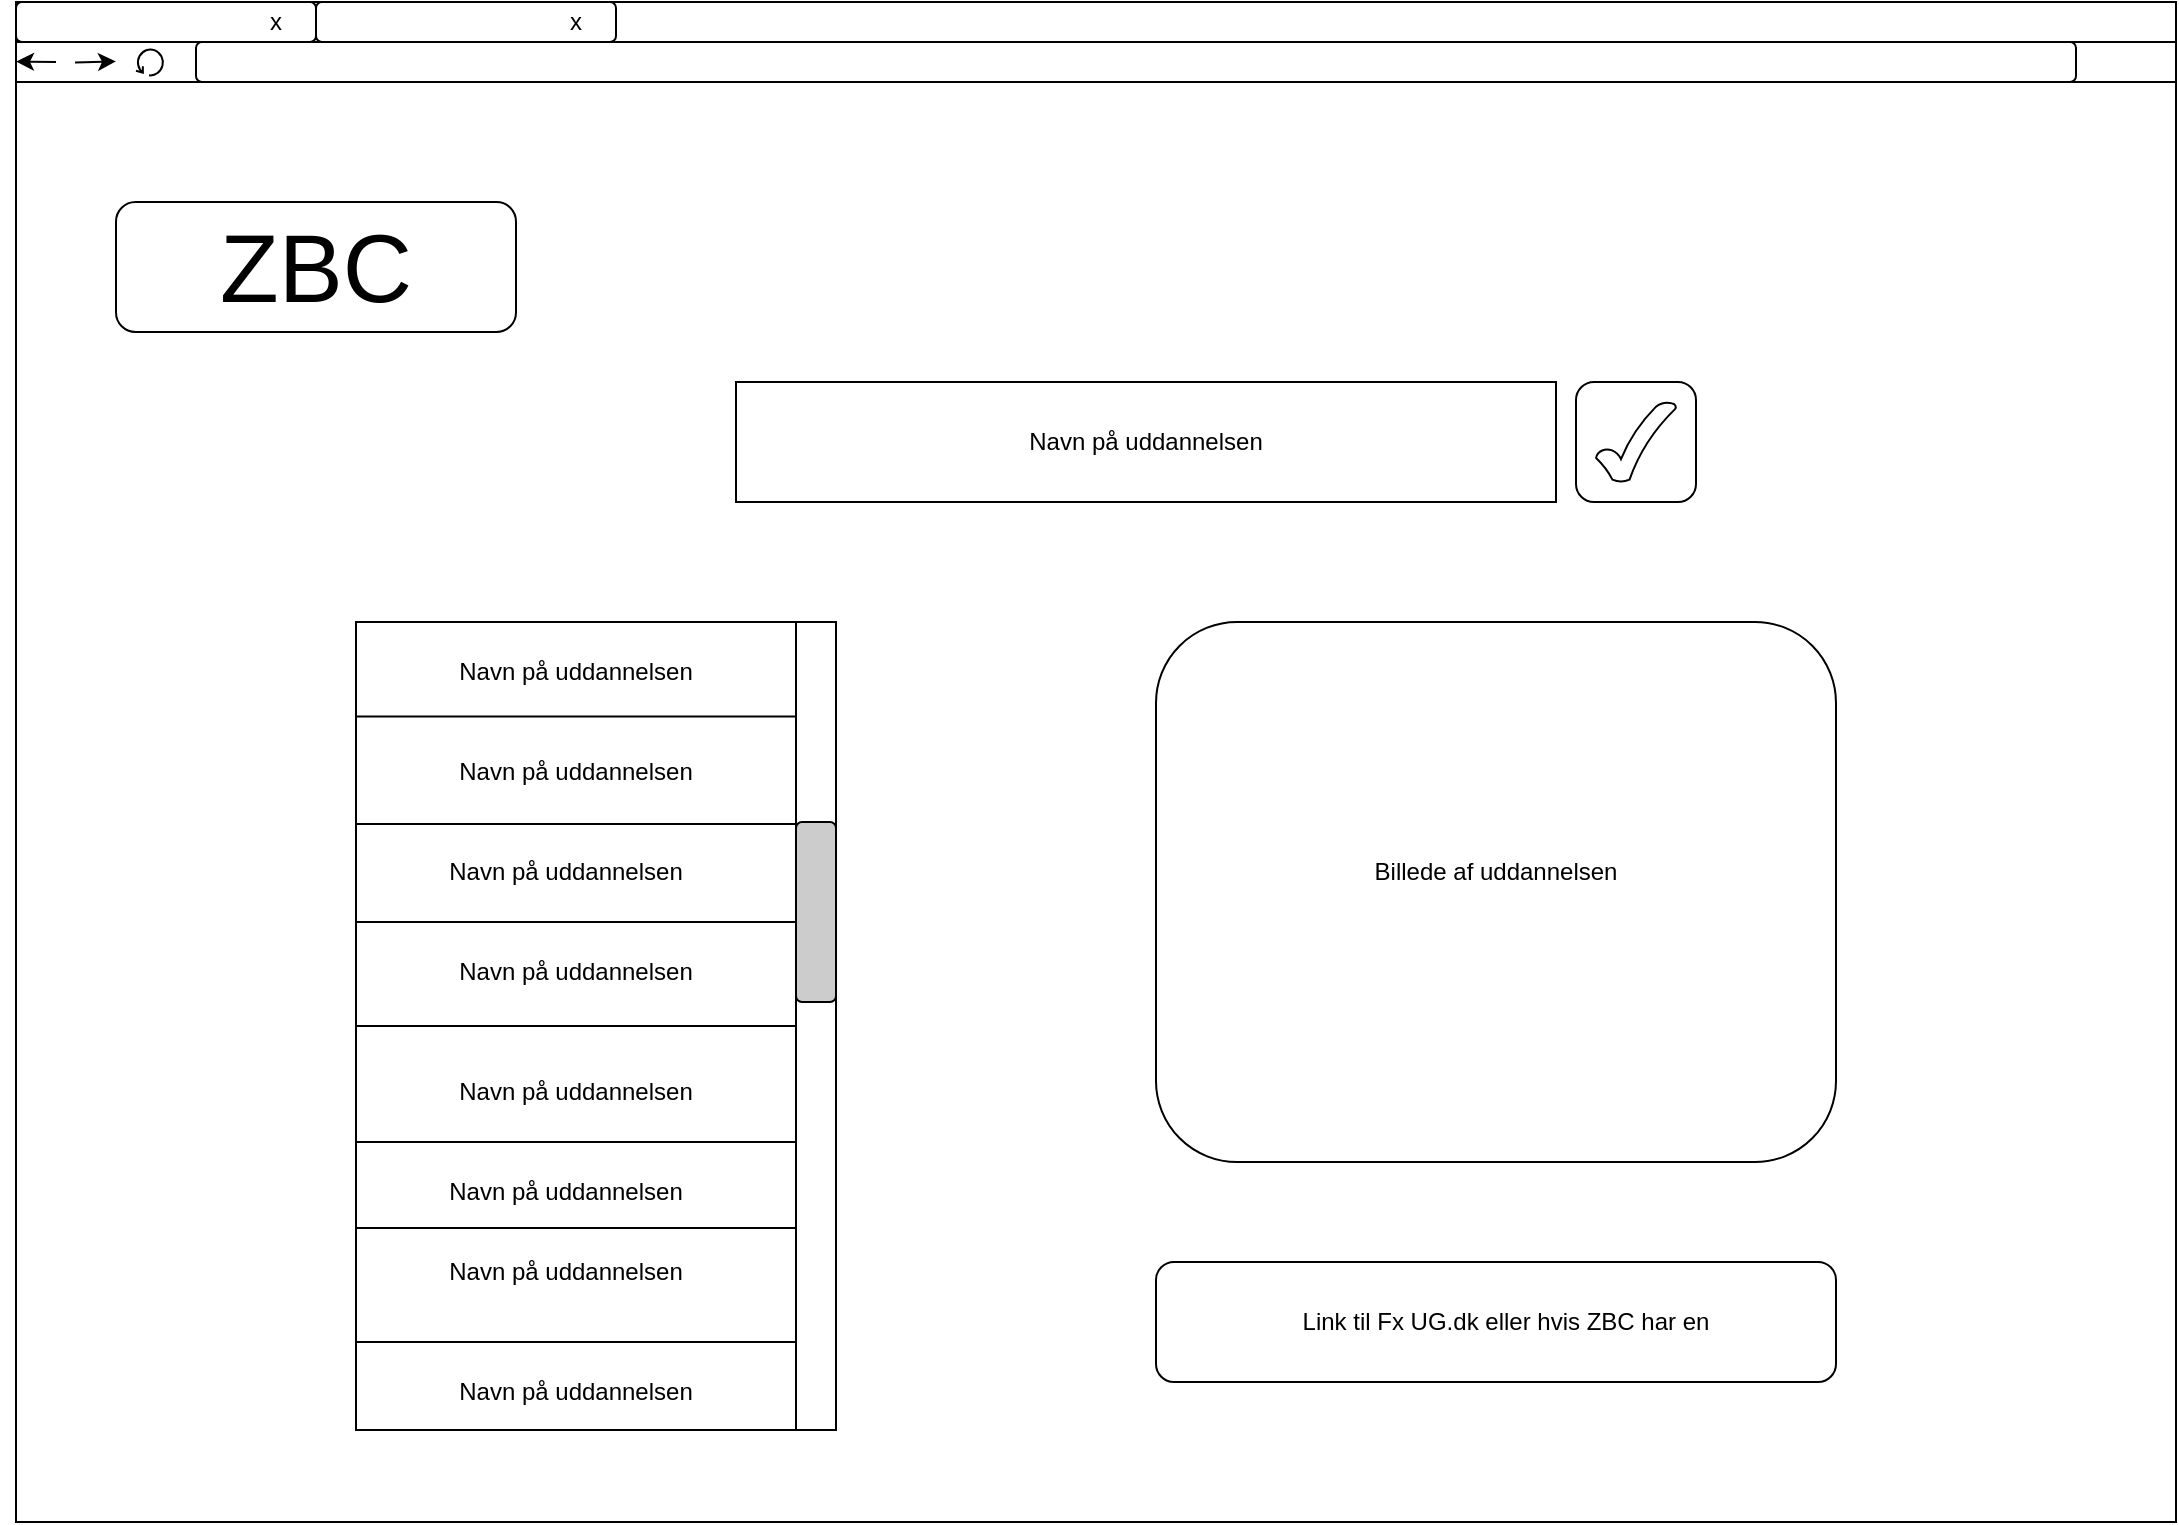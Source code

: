 <mxfile version="13.6.2" type="github" pages="3">
  <diagram id="nNAqZT9nvM8v8T4sawM7" name="Page-1">
    <mxGraphModel dx="1468" dy="831" grid="1" gridSize="10" guides="1" tooltips="1" connect="1" arrows="1" fold="1" page="1" pageScale="1" pageWidth="1169" pageHeight="827" math="0" shadow="0">
      <root>
        <mxCell id="0" />
        <mxCell id="1" parent="0" />
        <mxCell id="GrgFFdYea_p_c-kYBRSX-2" value="" style="rounded=0;whiteSpace=wrap;html=1;" parent="1" vertex="1">
          <mxGeometry x="40" y="40" width="1080" height="760" as="geometry" />
        </mxCell>
        <mxCell id="GrgFFdYea_p_c-kYBRSX-3" value="&lt;font style=&quot;font-size: 48px&quot;&gt;ZBC&lt;/font&gt;" style="rounded=1;whiteSpace=wrap;html=1;" parent="1" vertex="1">
          <mxGeometry x="90" y="140" width="200" height="65" as="geometry" />
        </mxCell>
        <mxCell id="GrgFFdYea_p_c-kYBRSX-6" value="" style="rounded=0;whiteSpace=wrap;html=1;" parent="1" vertex="1">
          <mxGeometry x="210" y="350" width="220" height="404" as="geometry" />
        </mxCell>
        <mxCell id="GrgFFdYea_p_c-kYBRSX-11" value="" style="endArrow=none;html=1;exitX=0;exitY=0.25;exitDx=0;exitDy=0;entryX=1;entryY=0.25;entryDx=0;entryDy=0;" parent="1" source="GrgFFdYea_p_c-kYBRSX-6" target="GrgFFdYea_p_c-kYBRSX-6" edge="1">
          <mxGeometry width="50" height="50" relative="1" as="geometry">
            <mxPoint x="230" y="60" as="sourcePoint" />
            <mxPoint x="280" y="10" as="targetPoint" />
          </mxGeometry>
        </mxCell>
        <mxCell id="GrgFFdYea_p_c-kYBRSX-12" value="" style="endArrow=none;html=1;exitX=0;exitY=0.5;exitDx=0;exitDy=0;entryX=1;entryY=0.5;entryDx=0;entryDy=0;" parent="1" source="GrgFFdYea_p_c-kYBRSX-6" target="GrgFFdYea_p_c-kYBRSX-6" edge="1">
          <mxGeometry width="50" height="50" relative="1" as="geometry">
            <mxPoint x="230" y="60" as="sourcePoint" />
            <mxPoint x="280" y="10" as="targetPoint" />
          </mxGeometry>
        </mxCell>
        <mxCell id="GrgFFdYea_p_c-kYBRSX-13" value="" style="endArrow=none;html=1;entryX=1;entryY=0.75;entryDx=0;entryDy=0;exitX=0;exitY=0.75;exitDx=0;exitDy=0;" parent="1" source="GrgFFdYea_p_c-kYBRSX-6" target="GrgFFdYea_p_c-kYBRSX-6" edge="1">
          <mxGeometry width="50" height="50" relative="1" as="geometry">
            <mxPoint x="230" y="150" as="sourcePoint" />
            <mxPoint x="280" y="100" as="targetPoint" />
          </mxGeometry>
        </mxCell>
        <mxCell id="GrgFFdYea_p_c-kYBRSX-14" value="" style="endArrow=none;html=1;entryX=1.009;entryY=0.117;entryDx=0;entryDy=0;entryPerimeter=0;exitX=0;exitY=0.117;exitDx=0;exitDy=0;exitPerimeter=0;" parent="1" source="GrgFFdYea_p_c-kYBRSX-6" target="GrgFFdYea_p_c-kYBRSX-6" edge="1">
          <mxGeometry width="50" height="50" relative="1" as="geometry">
            <mxPoint x="230" y="90" as="sourcePoint" />
            <mxPoint x="280" y="40" as="targetPoint" />
          </mxGeometry>
        </mxCell>
        <mxCell id="GrgFFdYea_p_c-kYBRSX-19" style="edgeStyle=orthogonalEdgeStyle;rounded=0;orthogonalLoop=1;jettySize=auto;html=1;exitX=0.5;exitY=1;exitDx=0;exitDy=0;" parent="1" edge="1">
          <mxGeometry relative="1" as="geometry">
            <mxPoint x="780" y="650" as="sourcePoint" />
            <mxPoint x="780" y="650" as="targetPoint" />
          </mxGeometry>
        </mxCell>
        <mxCell id="GrgFFdYea_p_c-kYBRSX-21" value="" style="endArrow=none;html=1;exitX=0;exitY=0.25;exitDx=0;exitDy=0;entryX=1;entryY=0.25;entryDx=0;entryDy=0;" parent="1" edge="1">
          <mxGeometry width="50" height="50" relative="1" as="geometry">
            <mxPoint x="210" y="500" as="sourcePoint" />
            <mxPoint x="430" y="500" as="targetPoint" />
          </mxGeometry>
        </mxCell>
        <mxCell id="GrgFFdYea_p_c-kYBRSX-22" value="" style="endArrow=none;html=1;exitX=0;exitY=0.25;exitDx=0;exitDy=0;entryX=1;entryY=0.25;entryDx=0;entryDy=0;" parent="1" edge="1">
          <mxGeometry width="50" height="50" relative="1" as="geometry">
            <mxPoint x="210" y="610" as="sourcePoint" />
            <mxPoint x="430" y="610" as="targetPoint" />
          </mxGeometry>
        </mxCell>
        <mxCell id="GrgFFdYea_p_c-kYBRSX-23" value="" style="endArrow=none;html=1;exitX=0;exitY=0.25;exitDx=0;exitDy=0;entryX=1;entryY=0.25;entryDx=0;entryDy=0;" parent="1" edge="1">
          <mxGeometry width="50" height="50" relative="1" as="geometry">
            <mxPoint x="210" y="710" as="sourcePoint" />
            <mxPoint x="430" y="710" as="targetPoint" />
          </mxGeometry>
        </mxCell>
        <mxCell id="GrgFFdYea_p_c-kYBRSX-25" value="" style="rounded=0;whiteSpace=wrap;html=1;strokeColor=#000000;" parent="1" vertex="1">
          <mxGeometry x="430" y="350" width="20" height="404" as="geometry" />
        </mxCell>
        <mxCell id="GrgFFdYea_p_c-kYBRSX-26" value="" style="rounded=1;whiteSpace=wrap;html=1;strokeColor=#000000;fillColor=#CCCCCC;" parent="1" vertex="1">
          <mxGeometry x="430" y="450" width="20" height="90" as="geometry" />
        </mxCell>
        <mxCell id="GrgFFdYea_p_c-kYBRSX-27" value="Billede af uddannelsen" style="text;html=1;strokeColor=none;fillColor=none;align=center;verticalAlign=middle;whiteSpace=wrap;rounded=0;" parent="1" vertex="1">
          <mxGeometry x="715" y="440" width="130" height="70" as="geometry" />
        </mxCell>
        <mxCell id="GrgFFdYea_p_c-kYBRSX-28" value="Navn på uddannelsen" style="text;html=1;strokeColor=none;fillColor=none;align=center;verticalAlign=middle;whiteSpace=wrap;rounded=0;" parent="1" vertex="1">
          <mxGeometry x="255" y="340" width="130" height="70" as="geometry" />
        </mxCell>
        <mxCell id="GrgFFdYea_p_c-kYBRSX-29" value="Navn på uddannelsen" style="text;html=1;strokeColor=none;fillColor=none;align=center;verticalAlign=middle;whiteSpace=wrap;rounded=0;" parent="1" vertex="1">
          <mxGeometry x="255" y="390" width="130" height="70" as="geometry" />
        </mxCell>
        <mxCell id="GrgFFdYea_p_c-kYBRSX-30" value="Navn på uddannelsen" style="text;html=1;strokeColor=none;fillColor=none;align=center;verticalAlign=middle;whiteSpace=wrap;rounded=0;" parent="1" vertex="1">
          <mxGeometry x="255" y="700" width="130" height="70" as="geometry" />
        </mxCell>
        <mxCell id="GrgFFdYea_p_c-kYBRSX-31" value="Navn på uddannelsen" style="text;html=1;strokeColor=none;fillColor=none;align=center;verticalAlign=middle;whiteSpace=wrap;rounded=0;" parent="1" vertex="1">
          <mxGeometry x="250" y="640" width="130" height="70" as="geometry" />
        </mxCell>
        <mxCell id="GrgFFdYea_p_c-kYBRSX-32" value="Navn på uddannelsen" style="text;html=1;strokeColor=none;fillColor=none;align=center;verticalAlign=middle;whiteSpace=wrap;rounded=0;" parent="1" vertex="1">
          <mxGeometry x="250" y="600" width="130" height="70" as="geometry" />
        </mxCell>
        <mxCell id="GrgFFdYea_p_c-kYBRSX-33" value="Navn på uddannelsen" style="text;html=1;strokeColor=none;fillColor=none;align=center;verticalAlign=middle;whiteSpace=wrap;rounded=0;" parent="1" vertex="1">
          <mxGeometry x="255" y="550" width="130" height="70" as="geometry" />
        </mxCell>
        <mxCell id="GrgFFdYea_p_c-kYBRSX-34" value="Navn på uddannelsen" style="text;html=1;strokeColor=none;fillColor=none;align=center;verticalAlign=middle;whiteSpace=wrap;rounded=0;" parent="1" vertex="1">
          <mxGeometry x="255" y="490" width="130" height="70" as="geometry" />
        </mxCell>
        <mxCell id="GrgFFdYea_p_c-kYBRSX-35" value="Navn på uddannelsen" style="text;html=1;strokeColor=none;fillColor=none;align=center;verticalAlign=middle;whiteSpace=wrap;rounded=0;" parent="1" vertex="1">
          <mxGeometry x="250" y="440" width="130" height="70" as="geometry" />
        </mxCell>
        <mxCell id="GrgFFdYea_p_c-kYBRSX-36" value="" style="rounded=0;whiteSpace=wrap;html=1;strokeColor=#000000;fillColor=none;" parent="1" vertex="1">
          <mxGeometry x="400" y="230" width="410" height="60" as="geometry" />
        </mxCell>
        <mxCell id="GrgFFdYea_p_c-kYBRSX-37" value="Navn på uddannelsen" style="text;html=1;strokeColor=none;fillColor=none;align=center;verticalAlign=middle;whiteSpace=wrap;rounded=0;" parent="1" vertex="1">
          <mxGeometry x="540" y="225" width="130" height="70" as="geometry" />
        </mxCell>
        <mxCell id="GrgFFdYea_p_c-kYBRSX-38" value="" style="rounded=1;whiteSpace=wrap;html=1;strokeColor=#000000;fillColor=none;" parent="1" vertex="1">
          <mxGeometry x="820" y="230" width="60" height="60" as="geometry" />
        </mxCell>
        <mxCell id="GrgFFdYea_p_c-kYBRSX-39" value="" style="verticalLabelPosition=bottom;verticalAlign=top;html=1;shape=mxgraph.basic.tick;strokeColor=#000000;fillColor=none;" parent="1" vertex="1">
          <mxGeometry x="830" y="240" width="40" height="40" as="geometry" />
        </mxCell>
        <mxCell id="GrgFFdYea_p_c-kYBRSX-40" value="" style="rounded=0;whiteSpace=wrap;html=1;strokeColor=#000000;fillColor=none;" parent="1" vertex="1">
          <mxGeometry x="40" y="60" width="1080" height="20" as="geometry" />
        </mxCell>
        <mxCell id="GrgFFdYea_p_c-kYBRSX-41" value="" style="rounded=1;whiteSpace=wrap;html=1;strokeColor=#000000;fillColor=none;" parent="1" vertex="1">
          <mxGeometry x="130" y="60" width="940" height="20" as="geometry" />
        </mxCell>
        <mxCell id="GrgFFdYea_p_c-kYBRSX-42" value="" style="rounded=0;whiteSpace=wrap;html=1;strokeColor=#000000;fillColor=none;" parent="1" vertex="1">
          <mxGeometry x="40" y="40" width="1080" height="20" as="geometry" />
        </mxCell>
        <mxCell id="GrgFFdYea_p_c-kYBRSX-43" value="" style="rounded=1;whiteSpace=wrap;html=1;strokeColor=#000000;fillColor=none;" parent="1" vertex="1">
          <mxGeometry x="40" y="40" width="150" height="20" as="geometry" />
        </mxCell>
        <mxCell id="GrgFFdYea_p_c-kYBRSX-44" value="" style="rounded=1;whiteSpace=wrap;html=1;strokeColor=#000000;fillColor=none;" parent="1" vertex="1">
          <mxGeometry x="190" y="40" width="150" height="20" as="geometry" />
        </mxCell>
        <mxCell id="GrgFFdYea_p_c-kYBRSX-45" value="x" style="text;html=1;strokeColor=none;fillColor=none;align=center;verticalAlign=middle;whiteSpace=wrap;rounded=0;" parent="1" vertex="1">
          <mxGeometry x="150" y="40" width="40" height="20" as="geometry" />
        </mxCell>
        <mxCell id="GrgFFdYea_p_c-kYBRSX-46" value="x" style="text;html=1;strokeColor=none;fillColor=none;align=center;verticalAlign=middle;whiteSpace=wrap;rounded=0;" parent="1" vertex="1">
          <mxGeometry x="300" y="40" width="40" height="20" as="geometry" />
        </mxCell>
        <mxCell id="GrgFFdYea_p_c-kYBRSX-48" value="" style="endArrow=classic;html=1;" parent="1" edge="1">
          <mxGeometry width="50" height="50" relative="1" as="geometry">
            <mxPoint x="60" y="70" as="sourcePoint" />
            <mxPoint x="40" y="69.76" as="targetPoint" />
          </mxGeometry>
        </mxCell>
        <mxCell id="GrgFFdYea_p_c-kYBRSX-51" value="" style="endArrow=classic;html=1;entryX=0.056;entryY=0.065;entryDx=0;entryDy=0;entryPerimeter=0;" parent="1" edge="1">
          <mxGeometry width="50" height="50" relative="1" as="geometry">
            <mxPoint x="69.52" y="70.3" as="sourcePoint" />
            <mxPoint x="90.0" y="69.7" as="targetPoint" />
          </mxGeometry>
        </mxCell>
        <mxCell id="GrgFFdYea_p_c-kYBRSX-52" value="" style="shape=mxgraph.bpmn.loop;html=1;outlineConnect=0;strokeColor=#000000;fillColor=none;" parent="1" vertex="1">
          <mxGeometry x="100" y="63" width="14" height="14" as="geometry" />
        </mxCell>
        <mxCell id="GrgFFdYea_p_c-kYBRSX-55" value="" style="rounded=1;whiteSpace=wrap;html=1;strokeColor=#000000;fillColor=none;" parent="1" vertex="1">
          <mxGeometry x="610" y="670" width="340" height="60" as="geometry" />
        </mxCell>
        <mxCell id="GrgFFdYea_p_c-kYBRSX-56" value="Link til Fx UG.dk eller hvis ZBC har en" style="text;html=1;strokeColor=none;fillColor=none;align=center;verticalAlign=middle;whiteSpace=wrap;rounded=0;" parent="1" vertex="1">
          <mxGeometry x="630" y="680" width="310" height="40" as="geometry" />
        </mxCell>
        <mxCell id="7n_AQ4aNLq_e9Mpv68H4-1" value="" style="rounded=1;whiteSpace=wrap;html=1;strokeColor=#000000;fillColor=none;" vertex="1" parent="1">
          <mxGeometry x="610" y="350" width="340" height="270" as="geometry" />
        </mxCell>
      </root>
    </mxGraphModel>
  </diagram>
  <diagram id="cFUYZVdX-Y0YMb4aGGWY" name="Page-2">
    <mxGraphModel dx="1783" dy="1009" grid="1" gridSize="10" guides="1" tooltips="1" connect="1" arrows="1" fold="1" page="1" pageScale="1" pageWidth="1169" pageHeight="827" math="0" shadow="0">
      <root>
        <mxCell id="JO9bQrJqRlJCbGx5fsAn-0" />
        <mxCell id="JO9bQrJqRlJCbGx5fsAn-1" parent="JO9bQrJqRlJCbGx5fsAn-0" />
        <mxCell id="Mxd06R3ysXnnv73_pPir-0" value="" style="rounded=0;whiteSpace=wrap;html=1;strokeColor=#000000;fillColor=#FFFFFF;" vertex="1" parent="JO9bQrJqRlJCbGx5fsAn-1">
          <mxGeometry x="40" y="40" width="1080" height="760" as="geometry" />
        </mxCell>
        <mxCell id="jMITzKMTbk_WMGNBVf2U-0" value="" style="rounded=0;whiteSpace=wrap;html=1;strokeColor=#000000;fillColor=none;" vertex="1" parent="JO9bQrJqRlJCbGx5fsAn-1">
          <mxGeometry x="40" y="60" width="1080" height="20" as="geometry" />
        </mxCell>
        <mxCell id="jMITzKMTbk_WMGNBVf2U-1" value="" style="rounded=1;whiteSpace=wrap;html=1;strokeColor=#000000;fillColor=none;" vertex="1" parent="JO9bQrJqRlJCbGx5fsAn-1">
          <mxGeometry x="130" y="60" width="940" height="20" as="geometry" />
        </mxCell>
        <mxCell id="jMITzKMTbk_WMGNBVf2U-2" value="" style="rounded=0;whiteSpace=wrap;html=1;strokeColor=#000000;fillColor=none;" vertex="1" parent="JO9bQrJqRlJCbGx5fsAn-1">
          <mxGeometry x="40" y="40" width="1080" height="20" as="geometry" />
        </mxCell>
        <mxCell id="jMITzKMTbk_WMGNBVf2U-3" value="" style="rounded=1;whiteSpace=wrap;html=1;strokeColor=#000000;fillColor=none;" vertex="1" parent="JO9bQrJqRlJCbGx5fsAn-1">
          <mxGeometry x="40" y="40" width="150" height="20" as="geometry" />
        </mxCell>
        <mxCell id="jMITzKMTbk_WMGNBVf2U-4" value="" style="rounded=1;whiteSpace=wrap;html=1;strokeColor=#000000;fillColor=none;" vertex="1" parent="JO9bQrJqRlJCbGx5fsAn-1">
          <mxGeometry x="190" y="40" width="150" height="20" as="geometry" />
        </mxCell>
        <mxCell id="jMITzKMTbk_WMGNBVf2U-5" value="x" style="text;html=1;strokeColor=none;fillColor=none;align=center;verticalAlign=middle;whiteSpace=wrap;rounded=0;" vertex="1" parent="JO9bQrJqRlJCbGx5fsAn-1">
          <mxGeometry x="150" y="40" width="40" height="20" as="geometry" />
        </mxCell>
        <mxCell id="jMITzKMTbk_WMGNBVf2U-6" value="x" style="text;html=1;strokeColor=none;fillColor=none;align=center;verticalAlign=middle;whiteSpace=wrap;rounded=0;" vertex="1" parent="JO9bQrJqRlJCbGx5fsAn-1">
          <mxGeometry x="300" y="40" width="40" height="20" as="geometry" />
        </mxCell>
        <mxCell id="jMITzKMTbk_WMGNBVf2U-7" value="" style="endArrow=classic;html=1;" edge="1" parent="JO9bQrJqRlJCbGx5fsAn-1">
          <mxGeometry width="50" height="50" relative="1" as="geometry">
            <mxPoint x="60" y="70" as="sourcePoint" />
            <mxPoint x="40" y="69.76" as="targetPoint" />
          </mxGeometry>
        </mxCell>
        <mxCell id="jMITzKMTbk_WMGNBVf2U-8" value="" style="endArrow=classic;html=1;entryX=0.056;entryY=0.065;entryDx=0;entryDy=0;entryPerimeter=0;" edge="1" parent="JO9bQrJqRlJCbGx5fsAn-1">
          <mxGeometry width="50" height="50" relative="1" as="geometry">
            <mxPoint x="69.52" y="70.3" as="sourcePoint" />
            <mxPoint x="90" y="69.7" as="targetPoint" />
          </mxGeometry>
        </mxCell>
        <mxCell id="qaEanr3Yg1RDs8EjEVoY-0" value="" style="shape=mxgraph.bpmn.loop;html=1;outlineConnect=0;strokeColor=#000000;fillColor=none;" vertex="1" parent="JO9bQrJqRlJCbGx5fsAn-1">
          <mxGeometry x="100" y="63" width="14" height="14" as="geometry" />
        </mxCell>
        <mxCell id="lVYrrcsxLA4eKKGw7_TD-0" value="&lt;font style=&quot;font-size: 48px&quot;&gt;ZBC&lt;/font&gt;" style="rounded=1;whiteSpace=wrap;html=1;" vertex="1" parent="JO9bQrJqRlJCbGx5fsAn-1">
          <mxGeometry x="90" y="140" width="200" height="65" as="geometry" />
        </mxCell>
        <mxCell id="_9WxbNHID54HXvTMNS11-0" value="" style="rounded=1;whiteSpace=wrap;html=1;strokeColor=#000000;fillColor=#FFFFFF;" vertex="1" parent="JO9bQrJqRlJCbGx5fsAn-1">
          <mxGeometry x="380" y="190" width="480" height="60" as="geometry" />
        </mxCell>
        <mxCell id="J_HP3mN86eS4cHaUZO_1-0" value="" style="endArrow=none;html=1;exitX=0.814;exitY=0.022;exitDx=0;exitDy=0;exitPerimeter=0;" edge="1" parent="JO9bQrJqRlJCbGx5fsAn-1" source="_9WxbNHID54HXvTMNS11-0">
          <mxGeometry width="50" height="50" relative="1" as="geometry">
            <mxPoint x="720" y="300" as="sourcePoint" />
            <mxPoint x="770" y="250" as="targetPoint" />
          </mxGeometry>
        </mxCell>
        <mxCell id="J_HP3mN86eS4cHaUZO_1-1" value="" style="endArrow=none;html=1;exitX=0.814;exitY=0.022;exitDx=0;exitDy=0;exitPerimeter=0;" edge="1" parent="JO9bQrJqRlJCbGx5fsAn-1">
          <mxGeometry width="50" height="50" relative="1" as="geometry">
            <mxPoint x="700.72" y="190.0" as="sourcePoint" />
            <mxPoint x="700" y="248.68" as="targetPoint" />
          </mxGeometry>
        </mxCell>
        <mxCell id="J_HP3mN86eS4cHaUZO_1-3" value="" style="endArrow=none;html=1;exitX=0.814;exitY=0.022;exitDx=0;exitDy=0;exitPerimeter=0;" edge="1" parent="JO9bQrJqRlJCbGx5fsAn-1">
          <mxGeometry width="50" height="50" relative="1" as="geometry">
            <mxPoint x="610.72" y="190" as="sourcePoint" />
            <mxPoint x="610" y="248.68" as="targetPoint" />
          </mxGeometry>
        </mxCell>
        <mxCell id="J_HP3mN86eS4cHaUZO_1-4" value="" style="endArrow=none;html=1;exitX=0.814;exitY=0.022;exitDx=0;exitDy=0;exitPerimeter=0;" edge="1" parent="JO9bQrJqRlJCbGx5fsAn-1">
          <mxGeometry width="50" height="50" relative="1" as="geometry">
            <mxPoint x="500.72" y="191.32" as="sourcePoint" />
            <mxPoint x="500" y="250.0" as="targetPoint" />
          </mxGeometry>
        </mxCell>
        <mxCell id="J_HP3mN86eS4cHaUZO_1-5" value="" style="rounded=1;whiteSpace=wrap;html=1;strokeColor=#000000;fillColor=#FFFFFF;" vertex="1" parent="JO9bQrJqRlJCbGx5fsAn-1">
          <mxGeometry x="70" y="290" width="320" height="440" as="geometry" />
        </mxCell>
        <mxCell id="J_HP3mN86eS4cHaUZO_1-6" value="" style="rounded=1;whiteSpace=wrap;html=1;strokeColor=#000000;fillColor=#FFFFFF;" vertex="1" parent="JO9bQrJqRlJCbGx5fsAn-1">
          <mxGeometry x="410" y="290" width="320" height="440" as="geometry" />
        </mxCell>
        <mxCell id="J_HP3mN86eS4cHaUZO_1-7" value="" style="rounded=1;whiteSpace=wrap;html=1;strokeColor=#000000;fillColor=#FFFFFF;" vertex="1" parent="JO9bQrJqRlJCbGx5fsAn-1">
          <mxGeometry x="750" y="290" width="320" height="440" as="geometry" />
        </mxCell>
        <mxCell id="J_HP3mN86eS4cHaUZO_1-8" value="" style="rounded=0;whiteSpace=wrap;html=1;strokeColor=#000000;fillColor=#FFFFFF;" vertex="1" parent="JO9bQrJqRlJCbGx5fsAn-1">
          <mxGeometry x="1100" y="80" width="20" height="720" as="geometry" />
        </mxCell>
        <mxCell id="J_HP3mN86eS4cHaUZO_1-9" value="" style="rounded=1;whiteSpace=wrap;html=1;strokeColor=#000000;fillColor=#FFFFFF;" vertex="1" parent="JO9bQrJqRlJCbGx5fsAn-1">
          <mxGeometry x="1100" y="190" width="20" height="260" as="geometry" />
        </mxCell>
        <mxCell id="J_HP3mN86eS4cHaUZO_1-12" value="" style="rounded=0;whiteSpace=wrap;html=1;strokeColor=#000000;fillColor=#FFFFFF;" vertex="1" parent="JO9bQrJqRlJCbGx5fsAn-1">
          <mxGeometry x="70" y="330" width="100" height="60" as="geometry" />
        </mxCell>
        <mxCell id="J_HP3mN86eS4cHaUZO_1-13" value="" style="rounded=0;whiteSpace=wrap;html=1;strokeColor=#000000;fillColor=#FFFFFF;" vertex="1" parent="JO9bQrJqRlJCbGx5fsAn-1">
          <mxGeometry x="170" y="330" width="130" height="60" as="geometry" />
        </mxCell>
        <mxCell id="J_HP3mN86eS4cHaUZO_1-14" value="" style="rounded=0;whiteSpace=wrap;html=1;strokeColor=#000000;fillColor=#FFFFFF;" vertex="1" parent="JO9bQrJqRlJCbGx5fsAn-1">
          <mxGeometry x="300" y="330" width="90" height="60" as="geometry" />
        </mxCell>
        <mxCell id="J_HP3mN86eS4cHaUZO_1-16" value="" style="rounded=0;whiteSpace=wrap;html=1;strokeColor=#000000;fillColor=#FFFFFF;" vertex="1" parent="JO9bQrJqRlJCbGx5fsAn-1">
          <mxGeometry x="70" y="390" width="320" height="60" as="geometry" />
        </mxCell>
        <mxCell id="J_HP3mN86eS4cHaUZO_1-17" value="- skldfklsdfk dfg dfgdfgdfg dfgdfgdfg&amp;nbsp;" style="text;html=1;strokeColor=none;fillColor=none;align=center;verticalAlign=middle;whiteSpace=wrap;rounded=0;" vertex="1" parent="JO9bQrJqRlJCbGx5fsAn-1">
          <mxGeometry x="95" y="410" width="225" height="20" as="geometry" />
        </mxCell>
        <mxCell id="J_HP3mN86eS4cHaUZO_1-18" value="" style="rounded=0;whiteSpace=wrap;html=1;strokeColor=#000000;fillColor=#FFFFFF;" vertex="1" parent="JO9bQrJqRlJCbGx5fsAn-1">
          <mxGeometry x="70" y="450" width="320" height="60" as="geometry" />
        </mxCell>
        <mxCell id="J_HP3mN86eS4cHaUZO_1-19" value="- skldfklsdfk dfg dfgdfgdfg dfgdfgdfg&amp;nbsp;" style="text;html=1;strokeColor=none;fillColor=none;align=center;verticalAlign=middle;whiteSpace=wrap;rounded=0;" vertex="1" parent="JO9bQrJqRlJCbGx5fsAn-1">
          <mxGeometry x="95" y="470" width="225" height="20" as="geometry" />
        </mxCell>
        <mxCell id="J_HP3mN86eS4cHaUZO_1-20" value="" style="rounded=0;whiteSpace=wrap;html=1;strokeColor=#000000;fillColor=#FFFFFF;" vertex="1" parent="JO9bQrJqRlJCbGx5fsAn-1">
          <mxGeometry x="70" y="510" width="320" height="60" as="geometry" />
        </mxCell>
        <mxCell id="J_HP3mN86eS4cHaUZO_1-21" value="- skldfklsdfk dfg dfgdfgdfg dfgdfgdfg&amp;nbsp;" style="text;html=1;strokeColor=none;fillColor=none;align=center;verticalAlign=middle;whiteSpace=wrap;rounded=0;" vertex="1" parent="JO9bQrJqRlJCbGx5fsAn-1">
          <mxGeometry x="95" y="530" width="225" height="20" as="geometry" />
        </mxCell>
        <mxCell id="J_HP3mN86eS4cHaUZO_1-22" value="" style="rounded=0;whiteSpace=wrap;html=1;strokeColor=#000000;fillColor=#FFFFFF;" vertex="1" parent="JO9bQrJqRlJCbGx5fsAn-1">
          <mxGeometry x="70" y="570" width="320" height="60" as="geometry" />
        </mxCell>
        <mxCell id="J_HP3mN86eS4cHaUZO_1-23" value="- skldfklsdfk dfg dfgdfgdfg dfgdfgdfg&amp;nbsp;" style="text;html=1;strokeColor=none;fillColor=none;align=center;verticalAlign=middle;whiteSpace=wrap;rounded=0;" vertex="1" parent="JO9bQrJqRlJCbGx5fsAn-1">
          <mxGeometry x="95" y="590" width="225" height="20" as="geometry" />
        </mxCell>
        <mxCell id="J_HP3mN86eS4cHaUZO_1-24" value="" style="rounded=0;whiteSpace=wrap;html=1;strokeColor=#000000;fillColor=#FFFFFF;" vertex="1" parent="JO9bQrJqRlJCbGx5fsAn-1">
          <mxGeometry x="70" y="630" width="320" height="60" as="geometry" />
        </mxCell>
        <mxCell id="J_HP3mN86eS4cHaUZO_1-25" value="- skldfklsdfk dfg dfgdfgdfg dfgdfgdfg&amp;nbsp;" style="text;html=1;strokeColor=none;fillColor=none;align=center;verticalAlign=middle;whiteSpace=wrap;rounded=0;" vertex="1" parent="JO9bQrJqRlJCbGx5fsAn-1">
          <mxGeometry x="95" y="640" width="225" height="20" as="geometry" />
        </mxCell>
        <mxCell id="J_HP3mN86eS4cHaUZO_1-26" value="" style="rounded=1;whiteSpace=wrap;html=1;strokeColor=#000000;fillColor=#FFFFFF;" vertex="1" parent="JO9bQrJqRlJCbGx5fsAn-1">
          <mxGeometry x="410" y="290" width="320" height="440" as="geometry" />
        </mxCell>
        <mxCell id="J_HP3mN86eS4cHaUZO_1-27" value="" style="rounded=0;whiteSpace=wrap;html=1;strokeColor=#000000;fillColor=#FFFFFF;" vertex="1" parent="JO9bQrJqRlJCbGx5fsAn-1">
          <mxGeometry x="410" y="330" width="160" height="60" as="geometry" />
        </mxCell>
        <mxCell id="J_HP3mN86eS4cHaUZO_1-29" value="" style="rounded=0;whiteSpace=wrap;html=1;strokeColor=#000000;fillColor=#FFFFFF;" vertex="1" parent="JO9bQrJqRlJCbGx5fsAn-1">
          <mxGeometry x="570" y="330" width="160" height="60" as="geometry" />
        </mxCell>
        <mxCell id="J_HP3mN86eS4cHaUZO_1-30" value="" style="rounded=0;whiteSpace=wrap;html=1;strokeColor=#000000;fillColor=#FFFFFF;" vertex="1" parent="JO9bQrJqRlJCbGx5fsAn-1">
          <mxGeometry x="410" y="390" width="320" height="60" as="geometry" />
        </mxCell>
        <mxCell id="J_HP3mN86eS4cHaUZO_1-31" value="- skldfklsdfk dfg dfgdfgdfg dfgdfgdfg&amp;nbsp;" style="text;html=1;strokeColor=none;fillColor=none;align=center;verticalAlign=middle;whiteSpace=wrap;rounded=0;" vertex="1" parent="JO9bQrJqRlJCbGx5fsAn-1">
          <mxGeometry x="435" y="410" width="225" height="20" as="geometry" />
        </mxCell>
        <mxCell id="J_HP3mN86eS4cHaUZO_1-32" value="" style="rounded=0;whiteSpace=wrap;html=1;strokeColor=#000000;fillColor=#FFFFFF;" vertex="1" parent="JO9bQrJqRlJCbGx5fsAn-1">
          <mxGeometry x="410" y="450" width="320" height="60" as="geometry" />
        </mxCell>
        <mxCell id="J_HP3mN86eS4cHaUZO_1-33" value="- skldfklsdfk dfg dfgdfgdfg dfgdfgdfg&amp;nbsp;" style="text;html=1;strokeColor=none;fillColor=none;align=center;verticalAlign=middle;whiteSpace=wrap;rounded=0;" vertex="1" parent="JO9bQrJqRlJCbGx5fsAn-1">
          <mxGeometry x="435" y="470" width="225" height="20" as="geometry" />
        </mxCell>
        <mxCell id="J_HP3mN86eS4cHaUZO_1-34" value="" style="rounded=0;whiteSpace=wrap;html=1;strokeColor=#000000;fillColor=#FFFFFF;" vertex="1" parent="JO9bQrJqRlJCbGx5fsAn-1">
          <mxGeometry x="410" y="510" width="320" height="60" as="geometry" />
        </mxCell>
        <mxCell id="J_HP3mN86eS4cHaUZO_1-35" value="- skldfklsdfk dfg dfgdfgdfg dfgdfgdfg&amp;nbsp;" style="text;html=1;strokeColor=none;fillColor=none;align=center;verticalAlign=middle;whiteSpace=wrap;rounded=0;" vertex="1" parent="JO9bQrJqRlJCbGx5fsAn-1">
          <mxGeometry x="435" y="530" width="225" height="20" as="geometry" />
        </mxCell>
        <mxCell id="J_HP3mN86eS4cHaUZO_1-36" value="" style="rounded=0;whiteSpace=wrap;html=1;strokeColor=#000000;fillColor=#FFFFFF;" vertex="1" parent="JO9bQrJqRlJCbGx5fsAn-1">
          <mxGeometry x="410" y="570" width="320" height="60" as="geometry" />
        </mxCell>
        <mxCell id="J_HP3mN86eS4cHaUZO_1-37" value="- skldfklsdfk dfg dfgdfgdfg dfgdfgdfg&amp;nbsp;" style="text;html=1;strokeColor=none;fillColor=none;align=center;verticalAlign=middle;whiteSpace=wrap;rounded=0;" vertex="1" parent="JO9bQrJqRlJCbGx5fsAn-1">
          <mxGeometry x="435" y="590" width="225" height="20" as="geometry" />
        </mxCell>
        <mxCell id="J_HP3mN86eS4cHaUZO_1-38" value="" style="rounded=0;whiteSpace=wrap;html=1;strokeColor=#000000;fillColor=#FFFFFF;" vertex="1" parent="JO9bQrJqRlJCbGx5fsAn-1">
          <mxGeometry x="410" y="630" width="320" height="60" as="geometry" />
        </mxCell>
        <mxCell id="J_HP3mN86eS4cHaUZO_1-39" value="- skldfklsdfk dfg dfgdfgdfg dfgdfgdfg&amp;nbsp;" style="text;html=1;strokeColor=none;fillColor=none;align=center;verticalAlign=middle;whiteSpace=wrap;rounded=0;" vertex="1" parent="JO9bQrJqRlJCbGx5fsAn-1">
          <mxGeometry x="435" y="640" width="225" height="20" as="geometry" />
        </mxCell>
        <mxCell id="J_HP3mN86eS4cHaUZO_1-40" value="" style="rounded=1;whiteSpace=wrap;html=1;strokeColor=#000000;fillColor=#FFFFFF;" vertex="1" parent="JO9bQrJqRlJCbGx5fsAn-1">
          <mxGeometry x="750" y="290" width="320" height="440" as="geometry" />
        </mxCell>
        <mxCell id="J_HP3mN86eS4cHaUZO_1-41" value="" style="rounded=0;whiteSpace=wrap;html=1;strokeColor=#000000;fillColor=#FFFFFF;" vertex="1" parent="JO9bQrJqRlJCbGx5fsAn-1">
          <mxGeometry x="750" y="330" width="170" height="60" as="geometry" />
        </mxCell>
        <mxCell id="J_HP3mN86eS4cHaUZO_1-43" value="" style="rounded=0;whiteSpace=wrap;html=1;strokeColor=#000000;fillColor=#FFFFFF;" vertex="1" parent="JO9bQrJqRlJCbGx5fsAn-1">
          <mxGeometry x="920" y="330" width="150" height="60" as="geometry" />
        </mxCell>
        <mxCell id="J_HP3mN86eS4cHaUZO_1-44" value="" style="rounded=0;whiteSpace=wrap;html=1;strokeColor=#000000;fillColor=#FFFFFF;" vertex="1" parent="JO9bQrJqRlJCbGx5fsAn-1">
          <mxGeometry x="750" y="390" width="320" height="60" as="geometry" />
        </mxCell>
        <mxCell id="J_HP3mN86eS4cHaUZO_1-45" value="- skldfklsdfk dfg dfgdfgdfg dfgdfgdfg&amp;nbsp;" style="text;html=1;strokeColor=none;fillColor=none;align=center;verticalAlign=middle;whiteSpace=wrap;rounded=0;" vertex="1" parent="JO9bQrJqRlJCbGx5fsAn-1">
          <mxGeometry x="775" y="410" width="225" height="20" as="geometry" />
        </mxCell>
        <mxCell id="J_HP3mN86eS4cHaUZO_1-46" value="" style="rounded=0;whiteSpace=wrap;html=1;strokeColor=#000000;fillColor=#FFFFFF;" vertex="1" parent="JO9bQrJqRlJCbGx5fsAn-1">
          <mxGeometry x="750" y="450" width="320" height="60" as="geometry" />
        </mxCell>
        <mxCell id="J_HP3mN86eS4cHaUZO_1-47" value="- skldfklsdfk dfg dfgdfgdfg dfgdfgdfg&amp;nbsp;" style="text;html=1;strokeColor=none;fillColor=none;align=center;verticalAlign=middle;whiteSpace=wrap;rounded=0;" vertex="1" parent="JO9bQrJqRlJCbGx5fsAn-1">
          <mxGeometry x="775" y="470" width="225" height="20" as="geometry" />
        </mxCell>
        <mxCell id="J_HP3mN86eS4cHaUZO_1-48" value="" style="rounded=0;whiteSpace=wrap;html=1;strokeColor=#000000;fillColor=#FFFFFF;" vertex="1" parent="JO9bQrJqRlJCbGx5fsAn-1">
          <mxGeometry x="750" y="510" width="320" height="60" as="geometry" />
        </mxCell>
        <mxCell id="J_HP3mN86eS4cHaUZO_1-49" value="- skldfklsdfk dfg dfgdfgdfg dfgdfgdfg&amp;nbsp;" style="text;html=1;strokeColor=none;fillColor=none;align=center;verticalAlign=middle;whiteSpace=wrap;rounded=0;" vertex="1" parent="JO9bQrJqRlJCbGx5fsAn-1">
          <mxGeometry x="775" y="530" width="225" height="20" as="geometry" />
        </mxCell>
        <mxCell id="J_HP3mN86eS4cHaUZO_1-50" value="" style="rounded=0;whiteSpace=wrap;html=1;strokeColor=#000000;fillColor=#FFFFFF;" vertex="1" parent="JO9bQrJqRlJCbGx5fsAn-1">
          <mxGeometry x="750" y="570" width="320" height="60" as="geometry" />
        </mxCell>
        <mxCell id="J_HP3mN86eS4cHaUZO_1-51" value="- skldfklsdfk dfg dfgdfgdfg dfgdfgdfg&amp;nbsp;" style="text;html=1;strokeColor=none;fillColor=none;align=center;verticalAlign=middle;whiteSpace=wrap;rounded=0;" vertex="1" parent="JO9bQrJqRlJCbGx5fsAn-1">
          <mxGeometry x="775" y="590" width="225" height="20" as="geometry" />
        </mxCell>
        <mxCell id="J_HP3mN86eS4cHaUZO_1-52" value="" style="rounded=0;whiteSpace=wrap;html=1;strokeColor=#000000;fillColor=#FFFFFF;" vertex="1" parent="JO9bQrJqRlJCbGx5fsAn-1">
          <mxGeometry x="750" y="630" width="320" height="60" as="geometry" />
        </mxCell>
        <mxCell id="J_HP3mN86eS4cHaUZO_1-53" value="- skldfklsdfk dfg dfgdfgdfg dfgdfgdfg&amp;nbsp;" style="text;html=1;strokeColor=none;fillColor=none;align=center;verticalAlign=middle;whiteSpace=wrap;rounded=0;" vertex="1" parent="JO9bQrJqRlJCbGx5fsAn-1">
          <mxGeometry x="775" y="640" width="225" height="20" as="geometry" />
        </mxCell>
        <mxCell id="J_HP3mN86eS4cHaUZO_1-54" value="Tips &amp;amp; tanker" style="text;html=1;strokeColor=none;fillColor=none;align=center;verticalAlign=middle;whiteSpace=wrap;rounded=0;" vertex="1" parent="JO9bQrJqRlJCbGx5fsAn-1">
          <mxGeometry x="130" y="300" width="200" height="20" as="geometry" />
        </mxCell>
        <mxCell id="J_HP3mN86eS4cHaUZO_1-55" value="Tips &amp;amp; tanker" style="text;html=1;strokeColor=none;fillColor=none;align=center;verticalAlign=middle;whiteSpace=wrap;rounded=0;" vertex="1" parent="JO9bQrJqRlJCbGx5fsAn-1">
          <mxGeometry x="480" y="300" width="200" height="20" as="geometry" />
        </mxCell>
        <mxCell id="J_HP3mN86eS4cHaUZO_1-56" value="Tips &amp;amp; tanker" style="text;html=1;strokeColor=none;fillColor=none;align=center;verticalAlign=middle;whiteSpace=wrap;rounded=0;" vertex="1" parent="JO9bQrJqRlJCbGx5fsAn-1">
          <mxGeometry x="830" y="300" width="200" height="20" as="geometry" />
        </mxCell>
        <mxCell id="J_HP3mN86eS4cHaUZO_1-57" value="" style="rounded=1;whiteSpace=wrap;html=1;strokeColor=#000000;fillColor=#FFFFFF;" vertex="1" parent="JO9bQrJqRlJCbGx5fsAn-1">
          <mxGeometry x="330" y="400" width="50" height="40" as="geometry" />
        </mxCell>
        <mxCell id="J_HP3mN86eS4cHaUZO_1-58" value="" style="rounded=1;whiteSpace=wrap;html=1;strokeColor=#000000;fillColor=#FFFFFF;" vertex="1" parent="JO9bQrJqRlJCbGx5fsAn-1">
          <mxGeometry x="330" y="460" width="50" height="40" as="geometry" />
        </mxCell>
        <mxCell id="J_HP3mN86eS4cHaUZO_1-59" value="" style="rounded=1;whiteSpace=wrap;html=1;strokeColor=#000000;fillColor=#FFFFFF;" vertex="1" parent="JO9bQrJqRlJCbGx5fsAn-1">
          <mxGeometry x="330" y="520" width="50" height="40" as="geometry" />
        </mxCell>
        <mxCell id="J_HP3mN86eS4cHaUZO_1-60" value="" style="rounded=1;whiteSpace=wrap;html=1;strokeColor=#000000;fillColor=#FFFFFF;" vertex="1" parent="JO9bQrJqRlJCbGx5fsAn-1">
          <mxGeometry x="330" y="580" width="50" height="40" as="geometry" />
        </mxCell>
        <mxCell id="J_HP3mN86eS4cHaUZO_1-61" value="" style="rounded=1;whiteSpace=wrap;html=1;strokeColor=#000000;fillColor=#FFFFFF;" vertex="1" parent="JO9bQrJqRlJCbGx5fsAn-1">
          <mxGeometry x="330" y="640" width="50" height="40" as="geometry" />
        </mxCell>
        <mxCell id="J_HP3mN86eS4cHaUZO_1-62" value="" style="rounded=1;whiteSpace=wrap;html=1;strokeColor=#000000;fillColor=#FFFFFF;" vertex="1" parent="JO9bQrJqRlJCbGx5fsAn-1">
          <mxGeometry x="670" y="400" width="50" height="40" as="geometry" />
        </mxCell>
        <mxCell id="J_HP3mN86eS4cHaUZO_1-63" value="" style="rounded=1;whiteSpace=wrap;html=1;strokeColor=#000000;fillColor=#FFFFFF;" vertex="1" parent="JO9bQrJqRlJCbGx5fsAn-1">
          <mxGeometry x="670" y="460" width="50" height="40" as="geometry" />
        </mxCell>
        <mxCell id="J_HP3mN86eS4cHaUZO_1-64" value="" style="rounded=1;whiteSpace=wrap;html=1;strokeColor=#000000;fillColor=#FFFFFF;" vertex="1" parent="JO9bQrJqRlJCbGx5fsAn-1">
          <mxGeometry x="670" y="520" width="50" height="40" as="geometry" />
        </mxCell>
        <mxCell id="J_HP3mN86eS4cHaUZO_1-65" value="" style="rounded=1;whiteSpace=wrap;html=1;strokeColor=#000000;fillColor=#FFFFFF;" vertex="1" parent="JO9bQrJqRlJCbGx5fsAn-1">
          <mxGeometry x="670" y="580" width="50" height="40" as="geometry" />
        </mxCell>
        <mxCell id="J_HP3mN86eS4cHaUZO_1-66" value="" style="rounded=1;whiteSpace=wrap;html=1;strokeColor=#000000;fillColor=#FFFFFF;" vertex="1" parent="JO9bQrJqRlJCbGx5fsAn-1">
          <mxGeometry x="670" y="640" width="50" height="40" as="geometry" />
        </mxCell>
        <mxCell id="J_HP3mN86eS4cHaUZO_1-67" value="" style="rounded=1;whiteSpace=wrap;html=1;strokeColor=#000000;fillColor=#FFFFFF;" vertex="1" parent="JO9bQrJqRlJCbGx5fsAn-1">
          <mxGeometry x="1010" y="400" width="50" height="40" as="geometry" />
        </mxCell>
        <mxCell id="J_HP3mN86eS4cHaUZO_1-68" value="" style="rounded=1;whiteSpace=wrap;html=1;strokeColor=#000000;fillColor=#FFFFFF;" vertex="1" parent="JO9bQrJqRlJCbGx5fsAn-1">
          <mxGeometry x="1010" y="460" width="50" height="40" as="geometry" />
        </mxCell>
        <mxCell id="J_HP3mN86eS4cHaUZO_1-69" value="" style="rounded=1;whiteSpace=wrap;html=1;strokeColor=#000000;fillColor=#FFFFFF;" vertex="1" parent="JO9bQrJqRlJCbGx5fsAn-1">
          <mxGeometry x="1010" y="520" width="50" height="40" as="geometry" />
        </mxCell>
        <mxCell id="J_HP3mN86eS4cHaUZO_1-70" value="" style="rounded=1;whiteSpace=wrap;html=1;strokeColor=#000000;fillColor=#FFFFFF;" vertex="1" parent="JO9bQrJqRlJCbGx5fsAn-1">
          <mxGeometry x="1010" y="580" width="50" height="40" as="geometry" />
        </mxCell>
        <mxCell id="J_HP3mN86eS4cHaUZO_1-71" value="" style="rounded=1;whiteSpace=wrap;html=1;strokeColor=#000000;fillColor=#FFFFFF;" vertex="1" parent="JO9bQrJqRlJCbGx5fsAn-1">
          <mxGeometry x="1010" y="640" width="50" height="40" as="geometry" />
        </mxCell>
        <mxCell id="BEYGzbAvMZVVi4qNSaFN-2" value="" style="shape=card;whiteSpace=wrap;html=1;strokeColor=#000000;fillColor=none;rotation=0;size=60;" vertex="1" parent="JO9bQrJqRlJCbGx5fsAn-1">
          <mxGeometry x="550" y="750" width="550" height="50" as="geometry" />
        </mxCell>
        <mxCell id="BEYGzbAvMZVVi4qNSaFN-3" value="" style="endArrow=none;html=1;" edge="1" parent="JO9bQrJqRlJCbGx5fsAn-1">
          <mxGeometry width="50" height="50" relative="1" as="geometry">
            <mxPoint x="630" y="800" as="sourcePoint" />
            <mxPoint x="680" y="750" as="targetPoint" />
          </mxGeometry>
        </mxCell>
        <mxCell id="BEYGzbAvMZVVi4qNSaFN-4" value="" style="endArrow=none;html=1;" edge="1" parent="JO9bQrJqRlJCbGx5fsAn-1">
          <mxGeometry width="50" height="50" relative="1" as="geometry">
            <mxPoint x="760" y="800" as="sourcePoint" />
            <mxPoint x="810" y="750" as="targetPoint" />
          </mxGeometry>
        </mxCell>
        <mxCell id="BEYGzbAvMZVVi4qNSaFN-5" value="" style="endArrow=none;html=1;" edge="1" parent="JO9bQrJqRlJCbGx5fsAn-1">
          <mxGeometry width="50" height="50" relative="1" as="geometry">
            <mxPoint x="885" y="800" as="sourcePoint" />
            <mxPoint x="935" y="750" as="targetPoint" />
          </mxGeometry>
        </mxCell>
        <mxCell id="BEYGzbAvMZVVi4qNSaFN-6" value="" style="endArrow=none;html=1;" edge="1" parent="JO9bQrJqRlJCbGx5fsAn-1">
          <mxGeometry width="50" height="50" relative="1" as="geometry">
            <mxPoint x="990" y="800" as="sourcePoint" />
            <mxPoint x="1040" y="750" as="targetPoint" />
          </mxGeometry>
        </mxCell>
        <mxCell id="jOzzbVkQjld4nUxoKQL7-0" value="" style="verticalLabelPosition=bottom;verticalAlign=top;html=1;shape=mxgraph.basic.tick;strokeColor=#000000;fillColor=#E6E6E6;" vertex="1" parent="JO9bQrJqRlJCbGx5fsAn-1">
          <mxGeometry x="332.5" y="405" width="45" height="30" as="geometry" />
        </mxCell>
      </root>
    </mxGraphModel>
  </diagram>
  <diagram id="TMYuP-gSJElCuRI4cJBh" name="Page-3">
    <mxGraphModel dx="1783" dy="1009" grid="1" gridSize="10" guides="1" tooltips="1" connect="1" arrows="1" fold="1" page="1" pageScale="1" pageWidth="1169" pageHeight="827" math="0" shadow="0">
      <root>
        <mxCell id="oFfzEaIJzjR-xGKn51mv-0" />
        <mxCell id="oFfzEaIJzjR-xGKn51mv-1" parent="oFfzEaIJzjR-xGKn51mv-0" />
        <mxCell id="l22yweQC2O0AIqLFnT07-0" value="" style="rounded=0;whiteSpace=wrap;html=1;strokeColor=#000000;fillColor=#FFFFFF;" vertex="1" parent="oFfzEaIJzjR-xGKn51mv-1">
          <mxGeometry x="40" y="40" width="1080" height="760" as="geometry" />
        </mxCell>
        <mxCell id="l22yweQC2O0AIqLFnT07-1" value="" style="rounded=0;whiteSpace=wrap;html=1;strokeColor=#000000;fillColor=none;" vertex="1" parent="oFfzEaIJzjR-xGKn51mv-1">
          <mxGeometry x="40" y="60" width="1080" height="20" as="geometry" />
        </mxCell>
        <mxCell id="l22yweQC2O0AIqLFnT07-2" value="" style="rounded=1;whiteSpace=wrap;html=1;strokeColor=#000000;fillColor=none;" vertex="1" parent="oFfzEaIJzjR-xGKn51mv-1">
          <mxGeometry x="130" y="60" width="940" height="20" as="geometry" />
        </mxCell>
        <mxCell id="l22yweQC2O0AIqLFnT07-3" value="" style="rounded=0;whiteSpace=wrap;html=1;strokeColor=#000000;fillColor=none;" vertex="1" parent="oFfzEaIJzjR-xGKn51mv-1">
          <mxGeometry x="40" y="40" width="1080" height="20" as="geometry" />
        </mxCell>
        <mxCell id="l22yweQC2O0AIqLFnT07-4" value="" style="rounded=1;whiteSpace=wrap;html=1;strokeColor=#000000;fillColor=none;" vertex="1" parent="oFfzEaIJzjR-xGKn51mv-1">
          <mxGeometry x="40" y="40" width="150" height="20" as="geometry" />
        </mxCell>
        <mxCell id="l22yweQC2O0AIqLFnT07-5" value="" style="rounded=1;whiteSpace=wrap;html=1;strokeColor=#000000;fillColor=none;" vertex="1" parent="oFfzEaIJzjR-xGKn51mv-1">
          <mxGeometry x="190" y="40" width="150" height="20" as="geometry" />
        </mxCell>
        <mxCell id="l22yweQC2O0AIqLFnT07-6" value="x" style="text;html=1;strokeColor=none;fillColor=none;align=center;verticalAlign=middle;whiteSpace=wrap;rounded=0;" vertex="1" parent="oFfzEaIJzjR-xGKn51mv-1">
          <mxGeometry x="150" y="40" width="40" height="20" as="geometry" />
        </mxCell>
        <mxCell id="l22yweQC2O0AIqLFnT07-7" value="x" style="text;html=1;strokeColor=none;fillColor=none;align=center;verticalAlign=middle;whiteSpace=wrap;rounded=0;" vertex="1" parent="oFfzEaIJzjR-xGKn51mv-1">
          <mxGeometry x="300" y="40" width="40" height="20" as="geometry" />
        </mxCell>
        <mxCell id="l22yweQC2O0AIqLFnT07-8" value="" style="endArrow=classic;html=1;" edge="1" parent="oFfzEaIJzjR-xGKn51mv-1">
          <mxGeometry width="50" height="50" relative="1" as="geometry">
            <mxPoint x="60" y="70" as="sourcePoint" />
            <mxPoint x="40" y="69.76" as="targetPoint" />
          </mxGeometry>
        </mxCell>
        <mxCell id="l22yweQC2O0AIqLFnT07-9" value="" style="endArrow=classic;html=1;entryX=0.056;entryY=0.065;entryDx=0;entryDy=0;entryPerimeter=0;" edge="1" parent="oFfzEaIJzjR-xGKn51mv-1">
          <mxGeometry width="50" height="50" relative="1" as="geometry">
            <mxPoint x="69.52" y="70.3" as="sourcePoint" />
            <mxPoint x="90" y="69.7" as="targetPoint" />
          </mxGeometry>
        </mxCell>
        <mxCell id="l22yweQC2O0AIqLFnT07-10" value="" style="shape=mxgraph.bpmn.loop;html=1;outlineConnect=0;strokeColor=#000000;fillColor=none;" vertex="1" parent="oFfzEaIJzjR-xGKn51mv-1">
          <mxGeometry x="100" y="63" width="14" height="14" as="geometry" />
        </mxCell>
        <mxCell id="l22yweQC2O0AIqLFnT07-11" value="&lt;font style=&quot;font-size: 48px&quot;&gt;ZBC&lt;/font&gt;" style="rounded=1;whiteSpace=wrap;html=1;" vertex="1" parent="oFfzEaIJzjR-xGKn51mv-1">
          <mxGeometry x="90" y="140" width="200" height="65" as="geometry" />
        </mxCell>
        <mxCell id="l22yweQC2O0AIqLFnT07-12" value="" style="rounded=1;whiteSpace=wrap;html=1;strokeColor=#000000;fillColor=#FFFFFF;" vertex="1" parent="oFfzEaIJzjR-xGKn51mv-1">
          <mxGeometry x="380" y="190" width="480" height="60" as="geometry" />
        </mxCell>
        <mxCell id="l22yweQC2O0AIqLFnT07-13" value="" style="endArrow=none;html=1;exitX=0.814;exitY=0.022;exitDx=0;exitDy=0;exitPerimeter=0;" edge="1" parent="oFfzEaIJzjR-xGKn51mv-1" source="l22yweQC2O0AIqLFnT07-12">
          <mxGeometry width="50" height="50" relative="1" as="geometry">
            <mxPoint x="720" y="300" as="sourcePoint" />
            <mxPoint x="770" y="250" as="targetPoint" />
          </mxGeometry>
        </mxCell>
        <mxCell id="l22yweQC2O0AIqLFnT07-14" value="" style="endArrow=none;html=1;exitX=0.814;exitY=0.022;exitDx=0;exitDy=0;exitPerimeter=0;" edge="1" parent="oFfzEaIJzjR-xGKn51mv-1">
          <mxGeometry width="50" height="50" relative="1" as="geometry">
            <mxPoint x="700.72" y="190" as="sourcePoint" />
            <mxPoint x="700" y="248.68" as="targetPoint" />
          </mxGeometry>
        </mxCell>
        <mxCell id="l22yweQC2O0AIqLFnT07-15" value="" style="endArrow=none;html=1;exitX=0.814;exitY=0.022;exitDx=0;exitDy=0;exitPerimeter=0;" edge="1" parent="oFfzEaIJzjR-xGKn51mv-1">
          <mxGeometry width="50" height="50" relative="1" as="geometry">
            <mxPoint x="610.72" y="190" as="sourcePoint" />
            <mxPoint x="610" y="248.68" as="targetPoint" />
          </mxGeometry>
        </mxCell>
        <mxCell id="l22yweQC2O0AIqLFnT07-16" value="" style="endArrow=none;html=1;exitX=0.814;exitY=0.022;exitDx=0;exitDy=0;exitPerimeter=0;" edge="1" parent="oFfzEaIJzjR-xGKn51mv-1">
          <mxGeometry width="50" height="50" relative="1" as="geometry">
            <mxPoint x="500.72" y="191.32" as="sourcePoint" />
            <mxPoint x="500" y="250.0" as="targetPoint" />
          </mxGeometry>
        </mxCell>
        <mxCell id="l22yweQC2O0AIqLFnT07-17" value="" style="rounded=1;whiteSpace=wrap;html=1;strokeColor=#000000;fillColor=#FFFFFF;" vertex="1" parent="oFfzEaIJzjR-xGKn51mv-1">
          <mxGeometry x="70" y="290" width="320" height="440" as="geometry" />
        </mxCell>
        <mxCell id="l22yweQC2O0AIqLFnT07-18" value="" style="rounded=1;whiteSpace=wrap;html=1;strokeColor=#000000;fillColor=#FFFFFF;" vertex="1" parent="oFfzEaIJzjR-xGKn51mv-1">
          <mxGeometry x="410" y="290" width="320" height="440" as="geometry" />
        </mxCell>
        <mxCell id="l22yweQC2O0AIqLFnT07-19" value="" style="rounded=1;whiteSpace=wrap;html=1;strokeColor=#000000;fillColor=#FFFFFF;" vertex="1" parent="oFfzEaIJzjR-xGKn51mv-1">
          <mxGeometry x="750" y="290" width="320" height="440" as="geometry" />
        </mxCell>
        <mxCell id="l22yweQC2O0AIqLFnT07-20" value="" style="rounded=0;whiteSpace=wrap;html=1;strokeColor=#000000;fillColor=#FFFFFF;" vertex="1" parent="oFfzEaIJzjR-xGKn51mv-1">
          <mxGeometry x="1100" y="80" width="20" height="720" as="geometry" />
        </mxCell>
        <mxCell id="l22yweQC2O0AIqLFnT07-21" value="" style="rounded=1;whiteSpace=wrap;html=1;strokeColor=#000000;fillColor=#FFFFFF;" vertex="1" parent="oFfzEaIJzjR-xGKn51mv-1">
          <mxGeometry x="1100" y="190" width="20" height="260" as="geometry" />
        </mxCell>
        <mxCell id="l22yweQC2O0AIqLFnT07-22" value="" style="rounded=0;whiteSpace=wrap;html=1;strokeColor=#000000;fillColor=#FFFFFF;" vertex="1" parent="oFfzEaIJzjR-xGKn51mv-1">
          <mxGeometry x="70" y="330" width="100" height="60" as="geometry" />
        </mxCell>
        <mxCell id="l22yweQC2O0AIqLFnT07-23" value="" style="rounded=0;whiteSpace=wrap;html=1;strokeColor=#000000;fillColor=#FFFFFF;" vertex="1" parent="oFfzEaIJzjR-xGKn51mv-1">
          <mxGeometry x="170" y="330" width="130" height="60" as="geometry" />
        </mxCell>
        <mxCell id="l22yweQC2O0AIqLFnT07-24" value="" style="rounded=0;whiteSpace=wrap;html=1;strokeColor=#000000;fillColor=#FFFFFF;" vertex="1" parent="oFfzEaIJzjR-xGKn51mv-1">
          <mxGeometry x="300" y="330" width="90" height="60" as="geometry" />
        </mxCell>
        <mxCell id="l22yweQC2O0AIqLFnT07-25" value="" style="rounded=0;whiteSpace=wrap;html=1;strokeColor=#000000;fillColor=#FFFFFF;" vertex="1" parent="oFfzEaIJzjR-xGKn51mv-1">
          <mxGeometry x="70" y="390" width="320" height="60" as="geometry" />
        </mxCell>
        <mxCell id="l22yweQC2O0AIqLFnT07-26" value="- skldfklsdfk dfg dfgdfgdfg dfgdfgdfg&amp;nbsp;" style="text;html=1;strokeColor=none;fillColor=none;align=center;verticalAlign=middle;whiteSpace=wrap;rounded=0;" vertex="1" parent="oFfzEaIJzjR-xGKn51mv-1">
          <mxGeometry x="95" y="410" width="225" height="20" as="geometry" />
        </mxCell>
        <mxCell id="l22yweQC2O0AIqLFnT07-27" value="" style="rounded=0;whiteSpace=wrap;html=1;strokeColor=#000000;fillColor=#FFFFFF;" vertex="1" parent="oFfzEaIJzjR-xGKn51mv-1">
          <mxGeometry x="70" y="450" width="320" height="60" as="geometry" />
        </mxCell>
        <mxCell id="l22yweQC2O0AIqLFnT07-28" value="- skldfklsdfk dfg dfgdfgdfg dfgdfgdfg&amp;nbsp;" style="text;html=1;strokeColor=none;fillColor=none;align=center;verticalAlign=middle;whiteSpace=wrap;rounded=0;" vertex="1" parent="oFfzEaIJzjR-xGKn51mv-1">
          <mxGeometry x="95" y="470" width="225" height="20" as="geometry" />
        </mxCell>
        <mxCell id="l22yweQC2O0AIqLFnT07-29" value="" style="rounded=0;whiteSpace=wrap;html=1;strokeColor=#000000;fillColor=#FFFFFF;" vertex="1" parent="oFfzEaIJzjR-xGKn51mv-1">
          <mxGeometry x="70" y="510" width="320" height="60" as="geometry" />
        </mxCell>
        <mxCell id="l22yweQC2O0AIqLFnT07-30" value="- skldfklsdfk dfg dfgdfgdfg dfgdfgdfg&amp;nbsp;" style="text;html=1;strokeColor=none;fillColor=none;align=center;verticalAlign=middle;whiteSpace=wrap;rounded=0;" vertex="1" parent="oFfzEaIJzjR-xGKn51mv-1">
          <mxGeometry x="95" y="530" width="225" height="20" as="geometry" />
        </mxCell>
        <mxCell id="l22yweQC2O0AIqLFnT07-31" value="" style="rounded=0;whiteSpace=wrap;html=1;strokeColor=#000000;fillColor=#FFFFFF;" vertex="1" parent="oFfzEaIJzjR-xGKn51mv-1">
          <mxGeometry x="70" y="570" width="320" height="60" as="geometry" />
        </mxCell>
        <mxCell id="l22yweQC2O0AIqLFnT07-32" value="- skldfklsdfk dfg dfgdfgdfg dfgdfgdfg&amp;nbsp;" style="text;html=1;strokeColor=none;fillColor=none;align=center;verticalAlign=middle;whiteSpace=wrap;rounded=0;" vertex="1" parent="oFfzEaIJzjR-xGKn51mv-1">
          <mxGeometry x="95" y="590" width="225" height="20" as="geometry" />
        </mxCell>
        <mxCell id="l22yweQC2O0AIqLFnT07-33" value="" style="rounded=0;whiteSpace=wrap;html=1;strokeColor=#000000;fillColor=#FFFFFF;" vertex="1" parent="oFfzEaIJzjR-xGKn51mv-1">
          <mxGeometry x="70" y="630" width="320" height="60" as="geometry" />
        </mxCell>
        <mxCell id="l22yweQC2O0AIqLFnT07-34" value="- skldfklsdfk dfg dfgdfgdfg dfgdfgdfg&amp;nbsp;" style="text;html=1;strokeColor=none;fillColor=none;align=center;verticalAlign=middle;whiteSpace=wrap;rounded=0;" vertex="1" parent="oFfzEaIJzjR-xGKn51mv-1">
          <mxGeometry x="95" y="640" width="225" height="20" as="geometry" />
        </mxCell>
        <mxCell id="l22yweQC2O0AIqLFnT07-35" value="" style="rounded=1;whiteSpace=wrap;html=1;strokeColor=#000000;fillColor=#FFFFFF;" vertex="1" parent="oFfzEaIJzjR-xGKn51mv-1">
          <mxGeometry x="410" y="290" width="320" height="440" as="geometry" />
        </mxCell>
        <mxCell id="l22yweQC2O0AIqLFnT07-36" value="" style="rounded=0;whiteSpace=wrap;html=1;strokeColor=#000000;fillColor=#FFFFFF;" vertex="1" parent="oFfzEaIJzjR-xGKn51mv-1">
          <mxGeometry x="410" y="330" width="160" height="60" as="geometry" />
        </mxCell>
        <mxCell id="l22yweQC2O0AIqLFnT07-37" value="" style="rounded=0;whiteSpace=wrap;html=1;strokeColor=#000000;fillColor=#FFFFFF;" vertex="1" parent="oFfzEaIJzjR-xGKn51mv-1">
          <mxGeometry x="570" y="330" width="160" height="60" as="geometry" />
        </mxCell>
        <mxCell id="l22yweQC2O0AIqLFnT07-38" value="" style="rounded=0;whiteSpace=wrap;html=1;strokeColor=#000000;fillColor=#FFFFFF;" vertex="1" parent="oFfzEaIJzjR-xGKn51mv-1">
          <mxGeometry x="410" y="390" width="320" height="60" as="geometry" />
        </mxCell>
        <mxCell id="l22yweQC2O0AIqLFnT07-39" value="- skldfklsdfk dfg dfgdfgdfg dfgdfgdfg&amp;nbsp;" style="text;html=1;strokeColor=none;fillColor=none;align=center;verticalAlign=middle;whiteSpace=wrap;rounded=0;" vertex="1" parent="oFfzEaIJzjR-xGKn51mv-1">
          <mxGeometry x="435" y="410" width="225" height="20" as="geometry" />
        </mxCell>
        <mxCell id="l22yweQC2O0AIqLFnT07-40" value="" style="rounded=0;whiteSpace=wrap;html=1;strokeColor=#000000;fillColor=#FFFFFF;" vertex="1" parent="oFfzEaIJzjR-xGKn51mv-1">
          <mxGeometry x="410" y="450" width="320" height="60" as="geometry" />
        </mxCell>
        <mxCell id="l22yweQC2O0AIqLFnT07-41" value="- skldfklsdfk dfg dfgdfgdfg dfgdfgdfg&amp;nbsp;" style="text;html=1;strokeColor=none;fillColor=none;align=center;verticalAlign=middle;whiteSpace=wrap;rounded=0;" vertex="1" parent="oFfzEaIJzjR-xGKn51mv-1">
          <mxGeometry x="435" y="470" width="225" height="20" as="geometry" />
        </mxCell>
        <mxCell id="l22yweQC2O0AIqLFnT07-42" value="" style="rounded=0;whiteSpace=wrap;html=1;strokeColor=#000000;fillColor=#FFFFFF;" vertex="1" parent="oFfzEaIJzjR-xGKn51mv-1">
          <mxGeometry x="410" y="510" width="320" height="60" as="geometry" />
        </mxCell>
        <mxCell id="l22yweQC2O0AIqLFnT07-43" value="- skldfklsdfk dfg dfgdfgdfg dfgdfgdfg&amp;nbsp;" style="text;html=1;strokeColor=none;fillColor=none;align=center;verticalAlign=middle;whiteSpace=wrap;rounded=0;" vertex="1" parent="oFfzEaIJzjR-xGKn51mv-1">
          <mxGeometry x="435" y="530" width="225" height="20" as="geometry" />
        </mxCell>
        <mxCell id="l22yweQC2O0AIqLFnT07-44" value="" style="rounded=0;whiteSpace=wrap;html=1;strokeColor=#000000;fillColor=#FFFFFF;" vertex="1" parent="oFfzEaIJzjR-xGKn51mv-1">
          <mxGeometry x="410" y="570" width="320" height="60" as="geometry" />
        </mxCell>
        <mxCell id="l22yweQC2O0AIqLFnT07-45" value="- skldfklsdfk dfg dfgdfgdfg dfgdfgdfg&amp;nbsp;" style="text;html=1;strokeColor=none;fillColor=none;align=center;verticalAlign=middle;whiteSpace=wrap;rounded=0;" vertex="1" parent="oFfzEaIJzjR-xGKn51mv-1">
          <mxGeometry x="435" y="590" width="225" height="20" as="geometry" />
        </mxCell>
        <mxCell id="l22yweQC2O0AIqLFnT07-46" value="" style="rounded=0;whiteSpace=wrap;html=1;strokeColor=#000000;fillColor=#FFFFFF;" vertex="1" parent="oFfzEaIJzjR-xGKn51mv-1">
          <mxGeometry x="410" y="630" width="320" height="60" as="geometry" />
        </mxCell>
        <mxCell id="l22yweQC2O0AIqLFnT07-47" value="- skldfklsdfk dfg dfgdfgdfg dfgdfgdfg&amp;nbsp;" style="text;html=1;strokeColor=none;fillColor=none;align=center;verticalAlign=middle;whiteSpace=wrap;rounded=0;" vertex="1" parent="oFfzEaIJzjR-xGKn51mv-1">
          <mxGeometry x="435" y="640" width="225" height="20" as="geometry" />
        </mxCell>
        <mxCell id="l22yweQC2O0AIqLFnT07-48" value="" style="rounded=1;whiteSpace=wrap;html=1;strokeColor=#000000;fillColor=#FFFFFF;" vertex="1" parent="oFfzEaIJzjR-xGKn51mv-1">
          <mxGeometry x="750" y="290" width="320" height="440" as="geometry" />
        </mxCell>
        <mxCell id="l22yweQC2O0AIqLFnT07-49" value="" style="rounded=0;whiteSpace=wrap;html=1;strokeColor=#000000;fillColor=#FFFFFF;" vertex="1" parent="oFfzEaIJzjR-xGKn51mv-1">
          <mxGeometry x="750" y="330" width="170" height="60" as="geometry" />
        </mxCell>
        <mxCell id="l22yweQC2O0AIqLFnT07-50" value="" style="rounded=0;whiteSpace=wrap;html=1;strokeColor=#000000;fillColor=#FFFFFF;" vertex="1" parent="oFfzEaIJzjR-xGKn51mv-1">
          <mxGeometry x="920" y="330" width="150" height="60" as="geometry" />
        </mxCell>
        <mxCell id="l22yweQC2O0AIqLFnT07-51" value="" style="rounded=0;whiteSpace=wrap;html=1;strokeColor=#000000;fillColor=#FFFFFF;" vertex="1" parent="oFfzEaIJzjR-xGKn51mv-1">
          <mxGeometry x="750" y="390" width="320" height="60" as="geometry" />
        </mxCell>
        <mxCell id="l22yweQC2O0AIqLFnT07-52" value="- skldfklsdfk dfg dfgdfgdfg dfgdfgdfg&amp;nbsp;" style="text;html=1;strokeColor=none;fillColor=none;align=center;verticalAlign=middle;whiteSpace=wrap;rounded=0;" vertex="1" parent="oFfzEaIJzjR-xGKn51mv-1">
          <mxGeometry x="775" y="410" width="225" height="20" as="geometry" />
        </mxCell>
        <mxCell id="l22yweQC2O0AIqLFnT07-53" value="" style="rounded=0;whiteSpace=wrap;html=1;strokeColor=#000000;fillColor=#FFFFFF;" vertex="1" parent="oFfzEaIJzjR-xGKn51mv-1">
          <mxGeometry x="750" y="450" width="320" height="60" as="geometry" />
        </mxCell>
        <mxCell id="l22yweQC2O0AIqLFnT07-54" value="- skldfklsdfk dfg dfgdfgdfg dfgdfgdfg&amp;nbsp;" style="text;html=1;strokeColor=none;fillColor=none;align=center;verticalAlign=middle;whiteSpace=wrap;rounded=0;" vertex="1" parent="oFfzEaIJzjR-xGKn51mv-1">
          <mxGeometry x="775" y="470" width="225" height="20" as="geometry" />
        </mxCell>
        <mxCell id="l22yweQC2O0AIqLFnT07-55" value="" style="rounded=0;whiteSpace=wrap;html=1;strokeColor=#000000;fillColor=#FFFFFF;" vertex="1" parent="oFfzEaIJzjR-xGKn51mv-1">
          <mxGeometry x="750" y="510" width="320" height="60" as="geometry" />
        </mxCell>
        <mxCell id="l22yweQC2O0AIqLFnT07-56" value="- skldfklsdfk dfg dfgdfgdfg dfgdfgdfg&amp;nbsp;" style="text;html=1;strokeColor=none;fillColor=none;align=center;verticalAlign=middle;whiteSpace=wrap;rounded=0;" vertex="1" parent="oFfzEaIJzjR-xGKn51mv-1">
          <mxGeometry x="775" y="530" width="225" height="20" as="geometry" />
        </mxCell>
        <mxCell id="l22yweQC2O0AIqLFnT07-57" value="" style="rounded=0;whiteSpace=wrap;html=1;strokeColor=#000000;fillColor=#FFFFFF;" vertex="1" parent="oFfzEaIJzjR-xGKn51mv-1">
          <mxGeometry x="750" y="570" width="320" height="60" as="geometry" />
        </mxCell>
        <mxCell id="l22yweQC2O0AIqLFnT07-58" value="- skldfklsdfk dfg dfgdfgdfg dfgdfgdfg&amp;nbsp;" style="text;html=1;strokeColor=none;fillColor=none;align=center;verticalAlign=middle;whiteSpace=wrap;rounded=0;" vertex="1" parent="oFfzEaIJzjR-xGKn51mv-1">
          <mxGeometry x="775" y="590" width="225" height="20" as="geometry" />
        </mxCell>
        <mxCell id="l22yweQC2O0AIqLFnT07-59" value="" style="rounded=0;whiteSpace=wrap;html=1;strokeColor=#000000;fillColor=#FFFFFF;" vertex="1" parent="oFfzEaIJzjR-xGKn51mv-1">
          <mxGeometry x="750" y="630" width="320" height="60" as="geometry" />
        </mxCell>
        <mxCell id="l22yweQC2O0AIqLFnT07-60" value="- skldfklsdfk dfg dfgdfgdfg dfgdfgdfg&amp;nbsp;" style="text;html=1;strokeColor=none;fillColor=none;align=center;verticalAlign=middle;whiteSpace=wrap;rounded=0;" vertex="1" parent="oFfzEaIJzjR-xGKn51mv-1">
          <mxGeometry x="775" y="640" width="225" height="20" as="geometry" />
        </mxCell>
        <mxCell id="l22yweQC2O0AIqLFnT07-61" value="Tips &amp;amp; tanker" style="text;html=1;strokeColor=none;fillColor=none;align=center;verticalAlign=middle;whiteSpace=wrap;rounded=0;" vertex="1" parent="oFfzEaIJzjR-xGKn51mv-1">
          <mxGeometry x="130" y="300" width="200" height="20" as="geometry" />
        </mxCell>
        <mxCell id="l22yweQC2O0AIqLFnT07-62" value="Tips &amp;amp; tanker" style="text;html=1;strokeColor=none;fillColor=none;align=center;verticalAlign=middle;whiteSpace=wrap;rounded=0;" vertex="1" parent="oFfzEaIJzjR-xGKn51mv-1">
          <mxGeometry x="480" y="300" width="200" height="20" as="geometry" />
        </mxCell>
        <mxCell id="l22yweQC2O0AIqLFnT07-63" value="Tips &amp;amp; tanker" style="text;html=1;strokeColor=none;fillColor=none;align=center;verticalAlign=middle;whiteSpace=wrap;rounded=0;" vertex="1" parent="oFfzEaIJzjR-xGKn51mv-1">
          <mxGeometry x="830" y="300" width="200" height="20" as="geometry" />
        </mxCell>
        <mxCell id="l22yweQC2O0AIqLFnT07-64" value="" style="rounded=1;whiteSpace=wrap;html=1;strokeColor=#000000;fillColor=#FFFFFF;" vertex="1" parent="oFfzEaIJzjR-xGKn51mv-1">
          <mxGeometry x="330" y="400" width="50" height="40" as="geometry" />
        </mxCell>
        <mxCell id="l22yweQC2O0AIqLFnT07-65" value="" style="rounded=1;whiteSpace=wrap;html=1;strokeColor=#000000;fillColor=#FFFFFF;" vertex="1" parent="oFfzEaIJzjR-xGKn51mv-1">
          <mxGeometry x="330" y="460" width="50" height="40" as="geometry" />
        </mxCell>
        <mxCell id="l22yweQC2O0AIqLFnT07-66" value="" style="rounded=1;whiteSpace=wrap;html=1;strokeColor=#000000;fillColor=#FFFFFF;" vertex="1" parent="oFfzEaIJzjR-xGKn51mv-1">
          <mxGeometry x="330" y="520" width="50" height="40" as="geometry" />
        </mxCell>
        <mxCell id="l22yweQC2O0AIqLFnT07-67" value="" style="rounded=1;whiteSpace=wrap;html=1;strokeColor=#000000;fillColor=#FFFFFF;" vertex="1" parent="oFfzEaIJzjR-xGKn51mv-1">
          <mxGeometry x="330" y="580" width="50" height="40" as="geometry" />
        </mxCell>
        <mxCell id="l22yweQC2O0AIqLFnT07-68" value="" style="rounded=1;whiteSpace=wrap;html=1;strokeColor=#000000;fillColor=#FFFFFF;" vertex="1" parent="oFfzEaIJzjR-xGKn51mv-1">
          <mxGeometry x="330" y="640" width="50" height="40" as="geometry" />
        </mxCell>
        <mxCell id="l22yweQC2O0AIqLFnT07-69" value="" style="rounded=1;whiteSpace=wrap;html=1;strokeColor=#000000;fillColor=#FFFFFF;" vertex="1" parent="oFfzEaIJzjR-xGKn51mv-1">
          <mxGeometry x="670" y="400" width="50" height="40" as="geometry" />
        </mxCell>
        <mxCell id="l22yweQC2O0AIqLFnT07-70" value="" style="rounded=1;whiteSpace=wrap;html=1;strokeColor=#000000;fillColor=#FFFFFF;" vertex="1" parent="oFfzEaIJzjR-xGKn51mv-1">
          <mxGeometry x="670" y="460" width="50" height="40" as="geometry" />
        </mxCell>
        <mxCell id="l22yweQC2O0AIqLFnT07-71" value="" style="rounded=1;whiteSpace=wrap;html=1;strokeColor=#000000;fillColor=#FFFFFF;" vertex="1" parent="oFfzEaIJzjR-xGKn51mv-1">
          <mxGeometry x="670" y="520" width="50" height="40" as="geometry" />
        </mxCell>
        <mxCell id="l22yweQC2O0AIqLFnT07-72" value="" style="rounded=1;whiteSpace=wrap;html=1;strokeColor=#000000;fillColor=#FFFFFF;" vertex="1" parent="oFfzEaIJzjR-xGKn51mv-1">
          <mxGeometry x="670" y="580" width="50" height="40" as="geometry" />
        </mxCell>
        <mxCell id="l22yweQC2O0AIqLFnT07-73" value="" style="rounded=1;whiteSpace=wrap;html=1;strokeColor=#000000;fillColor=#FFFFFF;" vertex="1" parent="oFfzEaIJzjR-xGKn51mv-1">
          <mxGeometry x="670" y="640" width="50" height="40" as="geometry" />
        </mxCell>
        <mxCell id="l22yweQC2O0AIqLFnT07-74" value="" style="rounded=1;whiteSpace=wrap;html=1;strokeColor=#000000;fillColor=#FFFFFF;" vertex="1" parent="oFfzEaIJzjR-xGKn51mv-1">
          <mxGeometry x="1010" y="400" width="50" height="40" as="geometry" />
        </mxCell>
        <mxCell id="l22yweQC2O0AIqLFnT07-75" value="" style="rounded=1;whiteSpace=wrap;html=1;strokeColor=#000000;fillColor=#FFFFFF;" vertex="1" parent="oFfzEaIJzjR-xGKn51mv-1">
          <mxGeometry x="1010" y="460" width="50" height="40" as="geometry" />
        </mxCell>
        <mxCell id="l22yweQC2O0AIqLFnT07-76" value="" style="rounded=1;whiteSpace=wrap;html=1;strokeColor=#000000;fillColor=#FFFFFF;" vertex="1" parent="oFfzEaIJzjR-xGKn51mv-1">
          <mxGeometry x="1010" y="520" width="50" height="40" as="geometry" />
        </mxCell>
        <mxCell id="l22yweQC2O0AIqLFnT07-77" value="" style="rounded=1;whiteSpace=wrap;html=1;strokeColor=#000000;fillColor=#FFFFFF;" vertex="1" parent="oFfzEaIJzjR-xGKn51mv-1">
          <mxGeometry x="1010" y="580" width="50" height="40" as="geometry" />
        </mxCell>
        <mxCell id="l22yweQC2O0AIqLFnT07-78" value="" style="rounded=1;whiteSpace=wrap;html=1;strokeColor=#000000;fillColor=#FFFFFF;" vertex="1" parent="oFfzEaIJzjR-xGKn51mv-1">
          <mxGeometry x="1010" y="640" width="50" height="40" as="geometry" />
        </mxCell>
        <mxCell id="l22yweQC2O0AIqLFnT07-80" value="" style="shape=card;whiteSpace=wrap;html=1;strokeColor=#000000;fillColor=none;rotation=0;size=60;" vertex="1" parent="oFfzEaIJzjR-xGKn51mv-1">
          <mxGeometry x="550" y="750" width="550" height="50" as="geometry" />
        </mxCell>
        <mxCell id="l22yweQC2O0AIqLFnT07-81" value="" style="endArrow=none;html=1;" edge="1" parent="oFfzEaIJzjR-xGKn51mv-1">
          <mxGeometry width="50" height="50" relative="1" as="geometry">
            <mxPoint x="630" y="800" as="sourcePoint" />
            <mxPoint x="680" y="750" as="targetPoint" />
          </mxGeometry>
        </mxCell>
        <mxCell id="l22yweQC2O0AIqLFnT07-82" value="" style="endArrow=none;html=1;" edge="1" parent="oFfzEaIJzjR-xGKn51mv-1">
          <mxGeometry width="50" height="50" relative="1" as="geometry">
            <mxPoint x="760" y="800" as="sourcePoint" />
            <mxPoint x="810" y="750" as="targetPoint" />
          </mxGeometry>
        </mxCell>
        <mxCell id="l22yweQC2O0AIqLFnT07-83" value="" style="endArrow=none;html=1;" edge="1" parent="oFfzEaIJzjR-xGKn51mv-1">
          <mxGeometry width="50" height="50" relative="1" as="geometry">
            <mxPoint x="885" y="800" as="sourcePoint" />
            <mxPoint x="935" y="750" as="targetPoint" />
          </mxGeometry>
        </mxCell>
        <mxCell id="l22yweQC2O0AIqLFnT07-84" value="" style="endArrow=none;html=1;" edge="1" parent="oFfzEaIJzjR-xGKn51mv-1">
          <mxGeometry width="50" height="50" relative="1" as="geometry">
            <mxPoint x="990" y="800" as="sourcePoint" />
            <mxPoint x="1040" y="750" as="targetPoint" />
          </mxGeometry>
        </mxCell>
        <mxCell id="l22yweQC2O0AIqLFnT07-86" value="- dfgdfg dfgdfg dfgdgdf gdfgd" style="text;html=1;strokeColor=none;fillColor=none;align=center;verticalAlign=middle;whiteSpace=wrap;rounded=0;" vertex="1" parent="oFfzEaIJzjR-xGKn51mv-1">
          <mxGeometry x="110" y="350" width="270" height="50" as="geometry" />
        </mxCell>
        <mxCell id="l22yweQC2O0AIqLFnT07-89" value="- dfgdfg dfgdfg dfgdgdf gdfgd" style="text;html=1;strokeColor=none;fillColor=none;align=center;verticalAlign=middle;whiteSpace=wrap;rounded=0;" vertex="1" parent="oFfzEaIJzjR-xGKn51mv-1">
          <mxGeometry x="110" y="420" width="270" height="50" as="geometry" />
        </mxCell>
        <mxCell id="l22yweQC2O0AIqLFnT07-90" value="- dfgdfg dfgdfg dfgdgdf gdfgd" style="text;html=1;strokeColor=none;fillColor=none;align=center;verticalAlign=middle;whiteSpace=wrap;rounded=0;" vertex="1" parent="oFfzEaIJzjR-xGKn51mv-1">
          <mxGeometry x="100" y="485" width="270" height="50" as="geometry" />
        </mxCell>
        <mxCell id="l22yweQC2O0AIqLFnT07-91" value="- dfgdfg dfgdfg dfgdgdf gdfgd" style="text;html=1;strokeColor=none;fillColor=none;align=center;verticalAlign=middle;whiteSpace=wrap;rounded=0;" vertex="1" parent="oFfzEaIJzjR-xGKn51mv-1">
          <mxGeometry x="430" y="360" width="270" height="50" as="geometry" />
        </mxCell>
        <mxCell id="l22yweQC2O0AIqLFnT07-92" value="- dfgdfg dfgdfg dfgdgdf gdfgd" style="text;html=1;strokeColor=none;fillColor=none;align=center;verticalAlign=middle;whiteSpace=wrap;rounded=0;" vertex="1" parent="oFfzEaIJzjR-xGKn51mv-1">
          <mxGeometry x="430" y="435" width="270" height="50" as="geometry" />
        </mxCell>
        <mxCell id="l22yweQC2O0AIqLFnT07-93" value="- dfgdfg dfgdfg dfgdgdf gdfgd" style="text;html=1;strokeColor=none;fillColor=none;align=center;verticalAlign=middle;whiteSpace=wrap;rounded=0;" vertex="1" parent="oFfzEaIJzjR-xGKn51mv-1">
          <mxGeometry x="435" y="500" width="270" height="50" as="geometry" />
        </mxCell>
        <mxCell id="l22yweQC2O0AIqLFnT07-94" value="- dfgdfg dfgdfg dfgdgdf gdfgd" style="text;html=1;strokeColor=none;fillColor=none;align=center;verticalAlign=middle;whiteSpace=wrap;rounded=0;" vertex="1" parent="oFfzEaIJzjR-xGKn51mv-1">
          <mxGeometry x="780" y="430" width="270" height="50" as="geometry" />
        </mxCell>
        <mxCell id="l22yweQC2O0AIqLFnT07-95" value="- dfgdfg dfgdfg dfgdgdf gdfgd" style="text;html=1;strokeColor=none;fillColor=none;align=center;verticalAlign=middle;whiteSpace=wrap;rounded=0;" vertex="1" parent="oFfzEaIJzjR-xGKn51mv-1">
          <mxGeometry x="780" y="360" width="270" height="50" as="geometry" />
        </mxCell>
        <mxCell id="l22yweQC2O0AIqLFnT07-96" value="- dfgdfg dfgdfg dfgdgdf gdfgd" style="text;html=1;strokeColor=none;fillColor=none;align=center;verticalAlign=middle;whiteSpace=wrap;rounded=0;" vertex="1" parent="oFfzEaIJzjR-xGKn51mv-1">
          <mxGeometry x="775" y="490" width="270" height="50" as="geometry" />
        </mxCell>
        <mxCell id="l22yweQC2O0AIqLFnT07-98" value="" style="rounded=1;whiteSpace=wrap;html=1;strokeColor=#000000;fillColor=#E6E6E6;" vertex="1" parent="oFfzEaIJzjR-xGKn51mv-1">
          <mxGeometry x="70" y="290" width="320" height="270" as="geometry" />
        </mxCell>
        <mxCell id="l22yweQC2O0AIqLFnT07-85" value="" style="rounded=0;whiteSpace=wrap;html=1;strokeColor=#000000;fillColor=#E6E6E6;" vertex="1" parent="oFfzEaIJzjR-xGKn51mv-1">
          <mxGeometry x="70" y="330" width="1000" height="230" as="geometry" />
        </mxCell>
        <mxCell id="l22yweQC2O0AIqLFnT07-99" value="Tips &amp;amp; tanker" style="text;html=1;strokeColor=none;fillColor=none;align=center;verticalAlign=middle;whiteSpace=wrap;rounded=0;" vertex="1" parent="oFfzEaIJzjR-xGKn51mv-1">
          <mxGeometry x="135" y="300" width="200" height="20" as="geometry" />
        </mxCell>
        <mxCell id="l22yweQC2O0AIqLFnT07-100" value="- skldfklsdfk dfg dfgdfgdfg dfgdfgdfg&amp;nbsp;" style="text;html=1;strokeColor=none;fillColor=none;align=center;verticalAlign=middle;whiteSpace=wrap;rounded=0;" vertex="1" parent="oFfzEaIJzjR-xGKn51mv-1">
          <mxGeometry x="105" y="360" width="225" height="20" as="geometry" />
        </mxCell>
        <mxCell id="l22yweQC2O0AIqLFnT07-101" value="- skldfklsdfk dfg dfgdfgdfg dfgdfgdfg&amp;nbsp;" style="text;html=1;strokeColor=none;fillColor=none;align=center;verticalAlign=middle;whiteSpace=wrap;rounded=0;" vertex="1" parent="oFfzEaIJzjR-xGKn51mv-1">
          <mxGeometry x="110" y="430" width="225" height="20" as="geometry" />
        </mxCell>
        <mxCell id="l22yweQC2O0AIqLFnT07-102" value="- skldfklsdfk dfg dfgdfgdfg dfgdfgdfg&amp;nbsp;" style="text;html=1;strokeColor=none;fillColor=none;align=center;verticalAlign=middle;whiteSpace=wrap;rounded=0;" vertex="1" parent="oFfzEaIJzjR-xGKn51mv-1">
          <mxGeometry x="100" y="480" width="225" height="20" as="geometry" />
        </mxCell>
        <mxCell id="l22yweQC2O0AIqLFnT07-103" value="- skldfklsdfk dfg dfgdfgdfg dfgdfgdfg&amp;nbsp;" style="text;html=1;strokeColor=none;fillColor=none;align=center;verticalAlign=middle;whiteSpace=wrap;rounded=0;" vertex="1" parent="oFfzEaIJzjR-xGKn51mv-1">
          <mxGeometry x="390" y="350" width="225" height="20" as="geometry" />
        </mxCell>
        <mxCell id="l22yweQC2O0AIqLFnT07-104" value="- skldfklsdfk dfg dfgdfgdfg dfgdfgdfg&amp;nbsp;" style="text;html=1;strokeColor=none;fillColor=none;align=center;verticalAlign=middle;whiteSpace=wrap;rounded=0;" vertex="1" parent="oFfzEaIJzjR-xGKn51mv-1">
          <mxGeometry x="410" y="393.5" width="225" height="20" as="geometry" />
        </mxCell>
        <mxCell id="l22yweQC2O0AIqLFnT07-105" value="- skldfklsdfk dfg dfgdfgdfg dfgdfgdfg&amp;nbsp;" style="text;html=1;strokeColor=none;fillColor=none;align=center;verticalAlign=middle;whiteSpace=wrap;rounded=0;" vertex="1" parent="oFfzEaIJzjR-xGKn51mv-1">
          <mxGeometry x="400" y="440" width="225" height="20" as="geometry" />
        </mxCell>
        <mxCell id="l22yweQC2O0AIqLFnT07-106" value="- skldfklsdfk dfg dfgdfgdfg dfgdfgdfg&amp;nbsp;" style="text;html=1;strokeColor=none;fillColor=none;align=center;verticalAlign=middle;whiteSpace=wrap;rounded=0;" vertex="1" parent="oFfzEaIJzjR-xGKn51mv-1">
          <mxGeometry x="400" y="500" width="225" height="20" as="geometry" />
        </mxCell>
        <mxCell id="l22yweQC2O0AIqLFnT07-107" value="- skldfklsdfk dfg dfgdfgdfg dfgdfgdfg&amp;nbsp;" style="text;html=1;strokeColor=none;fillColor=none;align=center;verticalAlign=middle;whiteSpace=wrap;rounded=0;" vertex="1" parent="oFfzEaIJzjR-xGKn51mv-1">
          <mxGeometry x="690" y="350" width="225" height="20" as="geometry" />
        </mxCell>
        <mxCell id="l22yweQC2O0AIqLFnT07-108" value="- skldfklsdfk dfg dfgdfgdfg dfgdfgdfg&amp;nbsp;" style="text;html=1;strokeColor=none;fillColor=none;align=center;verticalAlign=middle;whiteSpace=wrap;rounded=0;" vertex="1" parent="oFfzEaIJzjR-xGKn51mv-1">
          <mxGeometry x="690" y="410" width="225" height="20" as="geometry" />
        </mxCell>
        <mxCell id="l22yweQC2O0AIqLFnT07-109" value="- skldfklsdfk dfg dfgdfgdfg dfgdfgdfg&amp;nbsp;" style="text;html=1;strokeColor=none;fillColor=none;align=center;verticalAlign=middle;whiteSpace=wrap;rounded=0;" vertex="1" parent="oFfzEaIJzjR-xGKn51mv-1">
          <mxGeometry x="680" y="460" width="225" height="20" as="geometry" />
        </mxCell>
        <mxCell id="l22yweQC2O0AIqLFnT07-110" value="- skldfklsdfk dfg dfgdfgdfg dfgdfgdfg&amp;nbsp;" style="text;html=1;strokeColor=none;fillColor=none;align=center;verticalAlign=middle;whiteSpace=wrap;rounded=0;" vertex="1" parent="oFfzEaIJzjR-xGKn51mv-1">
          <mxGeometry x="680" y="510" width="225" height="20" as="geometry" />
        </mxCell>
      </root>
    </mxGraphModel>
  </diagram>
</mxfile>
